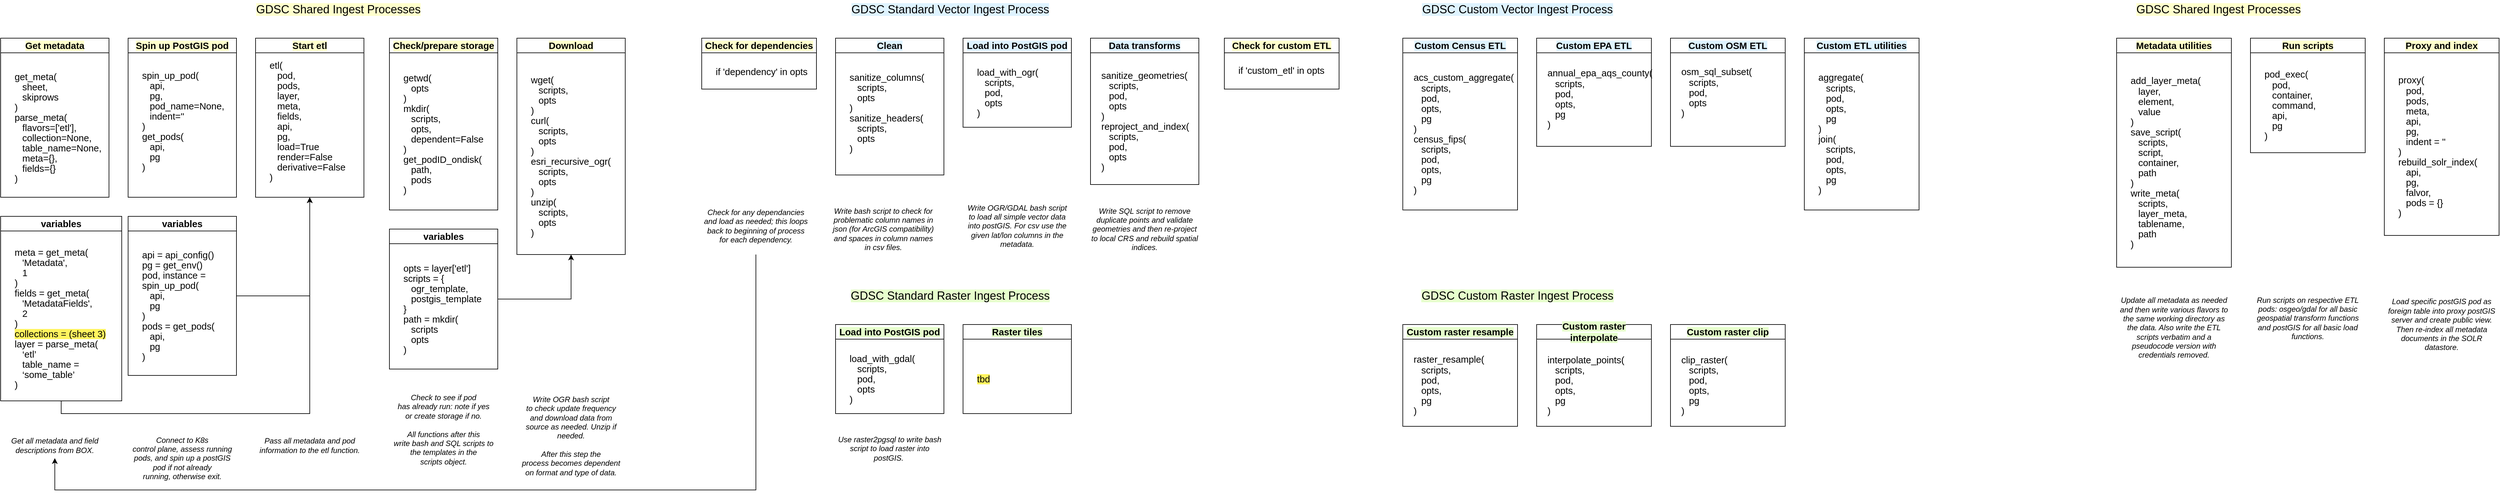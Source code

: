<mxfile version="24.7.17">
  <diagram id="C5RBs43oDa-KdzZeNtuy" name="Shared Ingest">
    <mxGraphModel dx="1053" dy="667" grid="1" gridSize="10" guides="1" tooltips="1" connect="1" arrows="1" fold="1" page="1" pageScale="1" pageWidth="1100" pageHeight="850" math="0" shadow="0">
      <root>
        <mxCell id="WIyWlLk6GJQsqaUBKTNV-0" />
        <mxCell id="WIyWlLk6GJQsqaUBKTNV-1" parent="WIyWlLk6GJQsqaUBKTNV-0" />
        <mxCell id="TwSKYaZt9HbKBkZTXK4D-0" value="&lt;b style=&quot;border-color: var(--border-color); font-family: Calibri, sans-serif; font-size: 14.667px; text-align: start; background-color: rgb(255, 255, 204);&quot;&gt;Get metadata&lt;/b&gt;" style="swimlane;whiteSpace=wrap;html=1;labelBackgroundColor=default;" parent="WIyWlLk6GJQsqaUBKTNV-1" vertex="1">
          <mxGeometry x="60" y="90" width="170" height="250" as="geometry" />
        </mxCell>
        <mxCell id="TwSKYaZt9HbKBkZTXK4D-1" value="&lt;p style=&quot;margin: 0cm; line-height: normal; font-size: 11pt; font-family: Calibri, sans-serif;&quot; class=&quot;MsoNormal&quot;&gt;get_meta(&lt;/p&gt;&lt;p style=&quot;margin: 0cm 0cm 0cm 9pt; line-height: normal; font-size: 11pt; font-family: Calibri, sans-serif;&quot; class=&quot;MsoNormal&quot;&gt;&lt;span lang=&quot;EN-US&quot;&gt;sheet,&lt;/span&gt;&lt;/p&gt;&lt;p style=&quot;margin: 0cm 0cm 0cm 9pt; line-height: normal; font-size: 11pt; font-family: Calibri, sans-serif;&quot; class=&quot;MsoNormal&quot;&gt;&lt;span lang=&quot;EN-US&quot;&gt;skiprows&lt;/span&gt;&lt;/p&gt;&lt;p style=&quot;margin: 0cm; line-height: normal; font-size: 11pt; font-family: Calibri, sans-serif;&quot; class=&quot;MsoNormal&quot;&gt;&lt;span lang=&quot;EN-US&quot;&gt;)&lt;/span&gt;&lt;/p&gt;&lt;p style=&quot;margin: 0cm; line-height: normal; font-size: 11pt; font-family: Calibri, sans-serif;&quot; class=&quot;MsoNormal&quot;&gt;&lt;span lang=&quot;EN-US&quot;&gt;parse_meta(&lt;/span&gt;&lt;/p&gt;&lt;p style=&quot;margin: 0cm 0cm 0cm 9pt; line-height: normal; font-size: 11pt; font-family: Calibri, sans-serif;&quot; class=&quot;MsoNormal&quot;&gt;&lt;span lang=&quot;EN-US&quot;&gt;flavors=[&#39;etl&#39;],&lt;/span&gt;&lt;/p&gt;&lt;p style=&quot;margin: 0cm 0cm 0cm 9pt; line-height: normal; font-size: 11pt; font-family: Calibri, sans-serif;&quot; class=&quot;MsoNormal&quot;&gt;&lt;span lang=&quot;EN-US&quot;&gt;collection=None,&lt;/span&gt;&lt;/p&gt;&lt;p style=&quot;margin: 0cm 0cm 0cm 9pt; line-height: normal; font-size: 11pt; font-family: Calibri, sans-serif;&quot; class=&quot;MsoNormal&quot;&gt;&lt;span lang=&quot;EN-US&quot;&gt;table_name=None,&lt;/span&gt;&lt;/p&gt;&lt;p style=&quot;margin: 0cm 0cm 0cm 9pt; line-height: normal; font-size: 11pt; font-family: Calibri, sans-serif;&quot; class=&quot;MsoNormal&quot;&gt;&lt;span lang=&quot;EN-US&quot;&gt;meta={},&lt;/span&gt;&lt;/p&gt;&lt;p style=&quot;margin: 0cm 0cm 0cm 9pt; line-height: normal; font-size: 11pt; font-family: Calibri, sans-serif;&quot; class=&quot;MsoNormal&quot;&gt;&lt;span lang=&quot;EN-US&quot;&gt;fields={}&lt;/span&gt;&lt;/p&gt;&lt;p style=&quot;margin: 0cm; line-height: normal; font-size: 11pt; font-family: Calibri, sans-serif;&quot; class=&quot;MsoNormal&quot;&gt;&lt;span lang=&quot;EN-US&quot;&gt;)&lt;/span&gt;&lt;/p&gt;" style="text;html=1;align=left;verticalAlign=middle;resizable=0;points=[];autosize=1;strokeColor=none;fillColor=none;horizontal=1;labelPosition=center;verticalLabelPosition=middle;" parent="TwSKYaZt9HbKBkZTXK4D-0" vertex="1">
          <mxGeometry x="20" y="35" width="150" height="210" as="geometry" />
        </mxCell>
        <mxCell id="TwSKYaZt9HbKBkZTXK4D-30" style="edgeStyle=orthogonalEdgeStyle;rounded=0;orthogonalLoop=1;jettySize=auto;html=1;exitX=0.5;exitY=1;exitDx=0;exitDy=0;entryX=0.5;entryY=1;entryDx=0;entryDy=0;" parent="WIyWlLk6GJQsqaUBKTNV-1" source="TwSKYaZt9HbKBkZTXK4D-3" target="TwSKYaZt9HbKBkZTXK4D-11" edge="1">
          <mxGeometry relative="1" as="geometry" />
        </mxCell>
        <mxCell id="TwSKYaZt9HbKBkZTXK4D-3" value="&lt;b style=&quot;border-color: var(--border-color); font-family: Calibri, sans-serif; font-size: 14.667px; text-align: start;&quot;&gt;variables&lt;/b&gt;" style="swimlane;whiteSpace=wrap;html=1;" parent="WIyWlLk6GJQsqaUBKTNV-1" vertex="1">
          <mxGeometry x="60" y="370" width="190" height="290" as="geometry" />
        </mxCell>
        <mxCell id="TwSKYaZt9HbKBkZTXK4D-4" value="&lt;p style=&quot;margin: 0cm; line-height: normal; font-size: 11pt; font-family: Calibri, sans-serif;&quot; class=&quot;MsoNormal&quot;&gt;meta = get_meta(&lt;/p&gt;&lt;p style=&quot;margin: 0cm 0cm 0cm 9pt; line-height: normal; font-size: 11pt; font-family: Calibri, sans-serif;&quot; class=&quot;MsoNormal&quot;&gt;&lt;span lang=&quot;EN-US&quot;&gt;&#39;Metadata&#39;,&lt;/span&gt;&lt;/p&gt;&lt;p style=&quot;margin: 0cm 0cm 0cm 9pt; line-height: normal; font-size: 11pt; font-family: Calibri, sans-serif;&quot; class=&quot;MsoNormal&quot;&gt;&lt;span lang=&quot;EN-US&quot;&gt;1&lt;/span&gt;&lt;/p&gt;&lt;p style=&quot;margin: 0cm; line-height: normal; font-size: 11pt; font-family: Calibri, sans-serif;&quot; class=&quot;MsoNormal&quot;&gt;&lt;span lang=&quot;EN-US&quot;&gt;)&lt;/span&gt;&lt;/p&gt;&lt;p style=&quot;margin: 0cm; line-height: normal; font-size: 11pt; font-family: Calibri, sans-serif;&quot; class=&quot;MsoNormal&quot;&gt;&lt;span lang=&quot;EN-US&quot;&gt;fields = get_meta(&lt;/span&gt;&lt;/p&gt;&lt;p style=&quot;margin: 0cm 0cm 0cm 9pt; line-height: normal; font-size: 11pt; font-family: Calibri, sans-serif;&quot; class=&quot;MsoNormal&quot;&gt;&lt;span lang=&quot;EN-US&quot;&gt;&#39;MetadataFields&#39;,&lt;/span&gt;&lt;/p&gt;&lt;p style=&quot;margin: 0cm 0cm 0cm 9pt; line-height: normal; font-size: 11pt; font-family: Calibri, sans-serif;&quot; class=&quot;MsoNormal&quot;&gt;&lt;span lang=&quot;EN-US&quot;&gt;2&lt;/span&gt;&lt;/p&gt;&lt;p style=&quot;margin: 0cm; line-height: normal; font-size: 11pt; font-family: Calibri, sans-serif;&quot; class=&quot;MsoNormal&quot;&gt;&lt;span lang=&quot;EN-US&quot;&gt;)&lt;/span&gt;&lt;/p&gt;&lt;p style=&quot;margin: 0cm; line-height: normal; font-size: 11pt; font-family: Calibri, sans-serif;&quot; class=&quot;MsoNormal&quot;&gt;&lt;span style=&quot;background-color: rgb(255, 244, 94);&quot; lang=&quot;EN-US&quot;&gt;collections = (sheet 3)&lt;/span&gt;&lt;/p&gt;&lt;p style=&quot;margin: 0cm; line-height: normal; font-size: 11pt; font-family: Calibri, sans-serif;&quot; class=&quot;MsoNormal&quot;&gt;&lt;span lang=&quot;EN-US&quot;&gt;layer = parse_meta(&lt;/span&gt;&lt;/p&gt;&lt;p style=&quot;margin: 0cm 0cm 0cm 9pt; line-height: normal; font-size: 11pt; font-family: Calibri, sans-serif;&quot; class=&quot;MsoNormal&quot;&gt;&lt;span lang=&quot;EN-US&quot;&gt;‘etl’&lt;/span&gt;&lt;/p&gt;&lt;p style=&quot;margin: 0cm 0cm 0cm 9pt; line-height: normal; font-size: 11pt; font-family: Calibri, sans-serif;&quot; class=&quot;MsoNormal&quot;&gt;&lt;span lang=&quot;EN-US&quot;&gt;table_name =&amp;nbsp;&lt;/span&gt;&lt;/p&gt;&lt;p style=&quot;margin: 0cm 0cm 0cm 9pt; line-height: normal; font-size: 11pt; font-family: Calibri, sans-serif;&quot; class=&quot;MsoNormal&quot;&gt;&lt;span lang=&quot;EN-US&quot;&gt;‘some_table’&lt;/span&gt;&lt;/p&gt;&lt;p style=&quot;margin: 0cm; line-height: normal; font-size: 11pt; font-family: Calibri, sans-serif;&quot; class=&quot;MsoNormal&quot;&gt;&lt;span lang=&quot;EN-US&quot;&gt;)&lt;/span&gt;&lt;/p&gt;" style="text;html=1;align=left;verticalAlign=middle;resizable=0;points=[];autosize=1;strokeColor=none;fillColor=none;" parent="TwSKYaZt9HbKBkZTXK4D-3" vertex="1">
          <mxGeometry x="20" y="40" width="170" height="240" as="geometry" />
        </mxCell>
        <mxCell id="TwSKYaZt9HbKBkZTXK4D-6" value="&lt;b style=&quot;border-color: var(--border-color); font-family: Calibri, sans-serif; font-size: 14.667px; text-align: start; background-color: rgb(255, 255, 204);&quot;&gt;Spin up PostGIS pod&lt;/b&gt;" style="swimlane;whiteSpace=wrap;html=1;" parent="WIyWlLk6GJQsqaUBKTNV-1" vertex="1">
          <mxGeometry x="260" y="90" width="170" height="250" as="geometry" />
        </mxCell>
        <mxCell id="TwSKYaZt9HbKBkZTXK4D-7" value="&lt;p style=&quot;margin: 0cm; line-height: normal; font-size: 11pt; font-family: Calibri, sans-serif;&quot; class=&quot;MsoNormal&quot;&gt;spin_up_pod(&lt;/p&gt;&lt;p style=&quot;margin: 0cm 0cm 0cm 9pt; line-height: normal; font-size: 11pt; font-family: Calibri, sans-serif;&quot; class=&quot;MsoNormal&quot;&gt;&lt;span lang=&quot;EN-US&quot;&gt;api,&lt;/span&gt;&lt;/p&gt;&lt;p style=&quot;margin: 0cm 0cm 0cm 9pt; line-height: normal; font-size: 11pt; font-family: Calibri, sans-serif;&quot; class=&quot;MsoNormal&quot;&gt;&lt;span lang=&quot;EN-US&quot;&gt;pg,&lt;/span&gt;&lt;/p&gt;&lt;p style=&quot;margin: 0cm 0cm 0cm 9pt; line-height: normal; font-size: 11pt; font-family: Calibri, sans-serif;&quot; class=&quot;MsoNormal&quot;&gt;&lt;span lang=&quot;EN-US&quot;&gt;pod_name=None,&lt;/span&gt;&lt;/p&gt;&lt;p style=&quot;margin: 0cm 0cm 0cm 9pt; line-height: normal; font-size: 11pt; font-family: Calibri, sans-serif;&quot; class=&quot;MsoNormal&quot;&gt;&lt;span lang=&quot;EN-US&quot;&gt;indent=&#39;&#39;&lt;/span&gt;&lt;/p&gt;&lt;p style=&quot;margin: 0cm; line-height: normal; font-size: 11pt; font-family: Calibri, sans-serif;&quot; class=&quot;MsoNormal&quot;&gt;&lt;span lang=&quot;EN-US&quot;&gt;)&lt;/span&gt;&lt;/p&gt;&lt;p style=&quot;margin: 0cm; line-height: normal; font-size: 11pt; font-family: Calibri, sans-serif;&quot; class=&quot;MsoNormal&quot;&gt;&lt;span lang=&quot;EN-US&quot;&gt;get_pods(&lt;/span&gt;&lt;/p&gt;&lt;p style=&quot;margin: 0cm 0cm 0cm 9pt; line-height: normal; font-size: 11pt; font-family: Calibri, sans-serif;&quot; class=&quot;MsoNormal&quot;&gt;&lt;span lang=&quot;EN-US&quot;&gt;api,&lt;/span&gt;&lt;/p&gt;&lt;p style=&quot;margin: 0cm 0cm 0cm 9pt; line-height: normal; font-size: 11pt; font-family: Calibri, sans-serif;&quot; class=&quot;MsoNormal&quot;&gt;&lt;span lang=&quot;EN-US&quot;&gt;pg&lt;/span&gt;&lt;/p&gt;&lt;p style=&quot;margin: 0cm; line-height: normal; font-size: 11pt; font-family: Calibri, sans-serif;&quot; class=&quot;MsoNormal&quot;&gt;&lt;span lang=&quot;EN-US&quot;&gt;)&lt;/span&gt;&lt;/p&gt;" style="text;html=1;align=left;verticalAlign=middle;resizable=0;points=[];autosize=1;strokeColor=none;fillColor=none;" parent="TwSKYaZt9HbKBkZTXK4D-6" vertex="1">
          <mxGeometry x="20" y="35" width="140" height="190" as="geometry" />
        </mxCell>
        <mxCell id="TwSKYaZt9HbKBkZTXK4D-31" style="edgeStyle=orthogonalEdgeStyle;rounded=0;orthogonalLoop=1;jettySize=auto;html=1;exitX=1;exitY=0.5;exitDx=0;exitDy=0;entryX=0.5;entryY=1;entryDx=0;entryDy=0;" parent="WIyWlLk6GJQsqaUBKTNV-1" source="TwSKYaZt9HbKBkZTXK4D-8" target="TwSKYaZt9HbKBkZTXK4D-11" edge="1">
          <mxGeometry relative="1" as="geometry">
            <mxPoint x="550" y="340" as="targetPoint" />
          </mxGeometry>
        </mxCell>
        <mxCell id="TwSKYaZt9HbKBkZTXK4D-8" value="&lt;b style=&quot;border-color: var(--border-color); font-family: Calibri, sans-serif; font-size: 14.667px; text-align: start;&quot;&gt;variables&lt;/b&gt;" style="swimlane;whiteSpace=wrap;html=1;" parent="WIyWlLk6GJQsqaUBKTNV-1" vertex="1">
          <mxGeometry x="260" y="370" width="170" height="250" as="geometry" />
        </mxCell>
        <mxCell id="TwSKYaZt9HbKBkZTXK4D-9" value="&lt;p style=&quot;margin: 0cm; line-height: normal; font-size: 11pt; font-family: Calibri, sans-serif;&quot; class=&quot;MsoNormal&quot;&gt;api = api_config()&lt;/p&gt;&lt;p style=&quot;margin: 0cm; line-height: normal; font-size: 11pt; font-family: Calibri, sans-serif;&quot; class=&quot;MsoNormal&quot;&gt;&lt;span lang=&quot;EN-US&quot;&gt;pg = get_env()&lt;/span&gt;&lt;/p&gt;&lt;p style=&quot;margin: 0cm; line-height: normal; font-size: 11pt; font-family: Calibri, sans-serif;&quot; class=&quot;MsoNormal&quot;&gt;&lt;span lang=&quot;EN-US&quot;&gt;pod, instance =&amp;nbsp;&lt;/span&gt;&lt;/p&gt;&lt;p style=&quot;margin: 0cm; line-height: normal; font-size: 11pt; font-family: Calibri, sans-serif;&quot; class=&quot;MsoNormal&quot;&gt;&lt;span lang=&quot;EN-US&quot;&gt;spin_up_pod(&lt;/span&gt;&lt;/p&gt;&lt;p style=&quot;margin: 0cm 0cm 0cm 9pt; line-height: normal; font-size: 11pt; font-family: Calibri, sans-serif;&quot; class=&quot;MsoNormal&quot;&gt;&lt;span lang=&quot;EN-US&quot;&gt;api,&lt;/span&gt;&lt;/p&gt;&lt;p style=&quot;margin: 0cm 0cm 0cm 9pt; line-height: normal; font-size: 11pt; font-family: Calibri, sans-serif;&quot; class=&quot;MsoNormal&quot;&gt;&lt;span lang=&quot;EN-US&quot;&gt;pg&lt;/span&gt;&lt;/p&gt;&lt;p style=&quot;margin: 0cm; line-height: normal; font-size: 11pt; font-family: Calibri, sans-serif;&quot; class=&quot;MsoNormal&quot;&gt;&lt;span lang=&quot;EN-US&quot;&gt;)&lt;/span&gt;&lt;/p&gt;&lt;p style=&quot;margin: 0cm; line-height: normal; font-size: 11pt; font-family: Calibri, sans-serif;&quot; class=&quot;MsoNormal&quot;&gt;&lt;span lang=&quot;EN-US&quot;&gt;pods = get_pods(&lt;/span&gt;&lt;/p&gt;&lt;p style=&quot;margin: 0cm 0cm 0cm 9pt; line-height: normal; font-size: 11pt; font-family: Calibri, sans-serif;&quot; class=&quot;MsoNormal&quot;&gt;&lt;span lang=&quot;EN-US&quot;&gt;api,&lt;/span&gt;&lt;/p&gt;&lt;p style=&quot;margin: 0cm 0cm 0cm 9pt; line-height: normal; font-size: 11pt; font-family: Calibri, sans-serif;&quot; class=&quot;MsoNormal&quot;&gt;&lt;span lang=&quot;EN-US&quot;&gt;pg&lt;/span&gt;&lt;/p&gt;&lt;p style=&quot;margin: 0cm; line-height: normal; font-size: 11pt; font-family: Calibri, sans-serif;&quot; class=&quot;MsoNormal&quot;&gt;&lt;span lang=&quot;EN-US&quot;&gt;)&lt;/span&gt;&lt;/p&gt;" style="text;html=1;align=left;verticalAlign=middle;resizable=0;points=[];autosize=1;strokeColor=none;fillColor=none;" parent="TwSKYaZt9HbKBkZTXK4D-8" vertex="1">
          <mxGeometry x="20" y="35" width="130" height="210" as="geometry" />
        </mxCell>
        <mxCell id="TwSKYaZt9HbKBkZTXK4D-11" value="&lt;b style=&quot;border-color: var(--border-color); font-family: Calibri, sans-serif; font-size: 14.667px; text-align: start;&quot;&gt;&lt;span style=&quot;background-color: rgb(255, 255, 204);&quot;&gt;Start etl&lt;/span&gt;&lt;br&gt;&lt;/b&gt;" style="swimlane;whiteSpace=wrap;html=1;" parent="WIyWlLk6GJQsqaUBKTNV-1" vertex="1">
          <mxGeometry x="460" y="90" width="170" height="250" as="geometry" />
        </mxCell>
        <mxCell id="TwSKYaZt9HbKBkZTXK4D-12" value="&lt;p style=&quot;margin: 0cm; line-height: normal; font-size: 11pt; font-family: Calibri, sans-serif;&quot; class=&quot;MsoNormal&quot;&gt;etl(&lt;/p&gt;&lt;p style=&quot;margin: 0cm 0cm 0cm 9pt; line-height: normal; font-size: 11pt; font-family: Calibri, sans-serif;&quot; class=&quot;MsoNormal&quot;&gt;&lt;span lang=&quot;EN-US&quot;&gt;pod,&lt;/span&gt;&lt;/p&gt;&lt;p style=&quot;margin: 0cm 0cm 0cm 9pt; line-height: normal; font-size: 11pt; font-family: Calibri, sans-serif;&quot; class=&quot;MsoNormal&quot;&gt;&lt;span lang=&quot;EN-US&quot;&gt;pods,&lt;/span&gt;&lt;/p&gt;&lt;p style=&quot;margin: 0cm 0cm 0cm 9pt; line-height: normal; font-size: 11pt; font-family: Calibri, sans-serif;&quot; class=&quot;MsoNormal&quot;&gt;&lt;span lang=&quot;EN-US&quot;&gt;layer,&lt;/span&gt;&lt;/p&gt;&lt;p style=&quot;margin: 0cm 0cm 0cm 9pt; line-height: normal; font-size: 11pt; font-family: Calibri, sans-serif;&quot; class=&quot;MsoNormal&quot;&gt;&lt;span lang=&quot;EN-US&quot;&gt;meta,&lt;/span&gt;&lt;/p&gt;&lt;p style=&quot;margin: 0cm 0cm 0cm 9pt; line-height: normal; font-size: 11pt; font-family: Calibri, sans-serif;&quot; class=&quot;MsoNormal&quot;&gt;&lt;span lang=&quot;EN-US&quot;&gt;fields,&lt;/span&gt;&lt;/p&gt;&lt;p style=&quot;margin: 0cm 0cm 0cm 9pt; line-height: normal; font-size: 11pt; font-family: Calibri, sans-serif;&quot; class=&quot;MsoNormal&quot;&gt;&lt;span lang=&quot;EN-US&quot;&gt;api,&lt;/span&gt;&lt;/p&gt;&lt;p style=&quot;margin: 0cm 0cm 0cm 9pt; line-height: normal; font-size: 11pt; font-family: Calibri, sans-serif;&quot; class=&quot;MsoNormal&quot;&gt;&lt;span lang=&quot;EN-US&quot;&gt;pg,&lt;/span&gt;&lt;/p&gt;&lt;p style=&quot;margin: 0cm 0cm 0cm 9pt; line-height: normal; font-size: 11pt; font-family: Calibri, sans-serif;&quot; class=&quot;MsoNormal&quot;&gt;&lt;span lang=&quot;EN-US&quot;&gt;load=True&lt;/span&gt;&lt;/p&gt;&lt;p style=&quot;margin: 0cm 0cm 0cm 9pt; line-height: normal; font-size: 11pt; font-family: Calibri, sans-serif;&quot; class=&quot;MsoNormal&quot;&gt;&lt;span lang=&quot;EN-US&quot;&gt;render=False&lt;/span&gt;&lt;/p&gt;&lt;p style=&quot;margin: 0cm 0cm 0cm 9pt; line-height: normal; font-size: 11pt; font-family: Calibri, sans-serif;&quot; class=&quot;MsoNormal&quot;&gt;&lt;span lang=&quot;EN-US&quot;&gt;derivative=False&lt;/span&gt;&lt;/p&gt;&lt;p style=&quot;margin: 0cm; line-height: normal; font-size: 11pt; font-family: Calibri, sans-serif;&quot; class=&quot;MsoNormal&quot;&gt;&lt;span lang=&quot;EN-US&quot;&gt;)&lt;/span&gt;&lt;/p&gt;" style="text;html=1;align=left;verticalAlign=middle;resizable=0;points=[];autosize=1;strokeColor=none;fillColor=none;" parent="TwSKYaZt9HbKBkZTXK4D-11" vertex="1">
          <mxGeometry x="20" y="25" width="140" height="210" as="geometry" />
        </mxCell>
        <mxCell id="TwSKYaZt9HbKBkZTXK4D-15" value="&lt;b style=&quot;border-color: var(--border-color); font-family: Calibri, sans-serif; font-size: 14.667px; text-align: start;&quot;&gt;&lt;span style=&quot;&quot;&gt;Check/prepare storage&lt;/span&gt;&lt;br&gt;&lt;/b&gt;" style="swimlane;whiteSpace=wrap;html=1;labelBackgroundColor=#ffffcc;" parent="WIyWlLk6GJQsqaUBKTNV-1" vertex="1">
          <mxGeometry x="670" y="90" width="170" height="270" as="geometry">
            <mxRectangle x="670" y="90" width="180" height="30" as="alternateBounds" />
          </mxGeometry>
        </mxCell>
        <mxCell id="TwSKYaZt9HbKBkZTXK4D-16" value="&lt;p style=&quot;margin: 0cm; line-height: normal; font-size: 11pt; font-family: Calibri, sans-serif;&quot; class=&quot;MsoNormal&quot;&gt;&lt;span style=&quot;font-size: 11pt;&quot;&gt;getwd(&lt;/span&gt;&lt;br&gt;&lt;/p&gt;&lt;p style=&quot;margin: 0cm 0cm 0cm 9pt; line-height: normal; font-size: 11pt; font-family: Calibri, sans-serif;&quot; class=&quot;MsoNormal&quot;&gt;&lt;span lang=&quot;EN-US&quot;&gt;opts&lt;/span&gt;&lt;/p&gt;&lt;p style=&quot;margin: 0cm; line-height: normal; font-size: 11pt; font-family: Calibri, sans-serif;&quot; class=&quot;MsoNormal&quot;&gt;&lt;span lang=&quot;EN-US&quot;&gt;)&lt;/span&gt;&lt;/p&gt;&lt;p style=&quot;border-color: var(--border-color); margin: 0cm; line-height: normal; font-size: 11pt; font-family: Calibri, sans-serif;&quot; class=&quot;MsoNormal&quot;&gt;mkdir(&lt;/p&gt;&lt;p style=&quot;border-color: var(--border-color); margin: 0cm 0cm 0cm 9pt; line-height: normal; font-size: 11pt; font-family: Calibri, sans-serif;&quot; class=&quot;MsoNormal&quot;&gt;scripts,&lt;/p&gt;&lt;p style=&quot;border-color: var(--border-color); margin: 0cm 0cm 0cm 9pt; line-height: normal; font-size: 11pt; font-family: Calibri, sans-serif;&quot; class=&quot;MsoNormal&quot;&gt;&lt;span style=&quot;border-color: var(--border-color);&quot; lang=&quot;EN-US&quot;&gt;opts,&lt;/span&gt;&lt;/p&gt;&lt;p style=&quot;border-color: var(--border-color); margin: 0cm 0cm 0cm 9pt; line-height: normal; font-size: 11pt; font-family: Calibri, sans-serif;&quot; class=&quot;MsoNormal&quot;&gt;&lt;span style=&quot;border-color: var(--border-color);&quot; lang=&quot;EN-US&quot;&gt;dependent=False&lt;/span&gt;&lt;/p&gt;&lt;p style=&quot;margin: 0cm; line-height: normal; font-size: 11pt; font-family: Calibri, sans-serif;&quot; class=&quot;MsoNormal&quot;&gt;&lt;span lang=&quot;EN-US&quot;&gt;&lt;/span&gt;&lt;/p&gt;&lt;p style=&quot;border-color: var(--border-color); margin: 0cm; line-height: normal; font-size: 11pt; font-family: Calibri, sans-serif;&quot; class=&quot;MsoNormal&quot;&gt;&lt;span style=&quot;border-color: var(--border-color);&quot; lang=&quot;EN-US&quot;&gt;)&lt;/span&gt;&lt;/p&gt;&lt;p style=&quot;border-color: var(--border-color); margin: 0cm; line-height: normal; font-size: 11pt; font-family: Calibri, sans-serif;&quot; class=&quot;MsoNormal&quot;&gt;get_podID_ondisk(&lt;/p&gt;&lt;p style=&quot;border-color: var(--border-color); margin: 0cm 0cm 0cm 9pt; line-height: normal; font-size: 11pt; font-family: Calibri, sans-serif;&quot; class=&quot;MsoNormal&quot;&gt;&lt;span style=&quot;border-color: var(--border-color);&quot; lang=&quot;EN-US&quot;&gt;path,&lt;/span&gt;&lt;/p&gt;&lt;p style=&quot;border-color: var(--border-color); margin: 0cm 0cm 0cm 9pt; line-height: normal; font-size: 11pt; font-family: Calibri, sans-serif;&quot; class=&quot;MsoNormal&quot;&gt;&lt;span style=&quot;border-color: var(--border-color);&quot; lang=&quot;EN-US&quot;&gt;pods&lt;/span&gt;&lt;/p&gt;&lt;p style=&quot;border-color: var(--border-color); margin: 0cm; line-height: normal; font-size: 11pt; font-family: Calibri, sans-serif;&quot; class=&quot;MsoNormal&quot;&gt;&lt;span style=&quot;border-color: var(--border-color);&quot; lang=&quot;EN-US&quot;&gt;&lt;/span&gt;&lt;/p&gt;&lt;p style=&quot;border-color: var(--border-color); margin: 0cm; line-height: normal; font-size: 11pt; font-family: Calibri, sans-serif;&quot; class=&quot;MsoNormal&quot;&gt;&lt;span style=&quot;border-color: var(--border-color);&quot; lang=&quot;EN-US&quot;&gt;)&lt;/span&gt;&lt;/p&gt;" style="text;html=1;align=left;verticalAlign=middle;resizable=0;points=[];autosize=1;strokeColor=none;fillColor=none;labelBackgroundColor=default;" parent="TwSKYaZt9HbKBkZTXK4D-15" vertex="1">
          <mxGeometry x="20" y="35" width="140" height="230" as="geometry" />
        </mxCell>
        <mxCell id="TwSKYaZt9HbKBkZTXK4D-29" style="edgeStyle=orthogonalEdgeStyle;rounded=0;orthogonalLoop=1;jettySize=auto;html=1;exitX=1;exitY=0.5;exitDx=0;exitDy=0;entryX=0.5;entryY=1;entryDx=0;entryDy=0;" parent="WIyWlLk6GJQsqaUBKTNV-1" source="TwSKYaZt9HbKBkZTXK4D-18" target="TwSKYaZt9HbKBkZTXK4D-20" edge="1">
          <mxGeometry relative="1" as="geometry" />
        </mxCell>
        <mxCell id="TwSKYaZt9HbKBkZTXK4D-18" value="&lt;b style=&quot;border-color: var(--border-color); font-family: Calibri, sans-serif; font-size: 14.667px; text-align: start;&quot;&gt;variables&lt;/b&gt;" style="swimlane;whiteSpace=wrap;html=1;" parent="WIyWlLk6GJQsqaUBKTNV-1" vertex="1">
          <mxGeometry x="670" y="390" width="170" height="220" as="geometry" />
        </mxCell>
        <mxCell id="TwSKYaZt9HbKBkZTXK4D-19" value="&lt;p style=&quot;margin: 0cm; line-height: normal; font-size: 11pt; font-family: Calibri, sans-serif;&quot; class=&quot;MsoNormal&quot;&gt;opts = layer[&#39;etl&#39;]&lt;/p&gt;&lt;p style=&quot;margin: 0cm; line-height: normal; font-size: 11pt; font-family: Calibri, sans-serif;&quot; class=&quot;MsoNormal&quot;&gt;&lt;span lang=&quot;EN-US&quot;&gt;scripts = {&lt;/span&gt;&lt;/p&gt;&lt;p style=&quot;margin: 0cm 0cm 0cm 9pt; line-height: normal; font-size: 11pt; font-family: Calibri, sans-serif;&quot; class=&quot;MsoNormal&quot;&gt;&lt;span lang=&quot;EN-US&quot;&gt;ogr_template,&lt;/span&gt;&lt;/p&gt;&lt;p style=&quot;margin: 0cm 0cm 0cm 9pt; line-height: normal; font-size: 11pt; font-family: Calibri, sans-serif;&quot; class=&quot;MsoNormal&quot;&gt;&lt;span lang=&quot;EN-US&quot;&gt;postgis_template&lt;/span&gt;&lt;/p&gt;&lt;p style=&quot;margin: 0cm; line-height: normal; font-size: 11pt; font-family: Calibri, sans-serif;&quot; class=&quot;MsoNormal&quot;&gt;&lt;span lang=&quot;EN-US&quot;&gt;}&lt;/span&gt;&lt;/p&gt;&lt;p style=&quot;margin: 0cm; line-height: normal; font-size: 11pt; font-family: Calibri, sans-serif;&quot; class=&quot;MsoNormal&quot;&gt;&lt;span lang=&quot;EN-US&quot;&gt;path = mkdir(&lt;/span&gt;&lt;/p&gt;&lt;p style=&quot;margin: 0cm 0cm 0cm 9pt; line-height: normal; font-size: 11pt; font-family: Calibri, sans-serif;&quot; class=&quot;MsoNormal&quot;&gt;&lt;span lang=&quot;EN-US&quot;&gt;scripts&lt;/span&gt;&lt;/p&gt;&lt;p style=&quot;margin: 0cm 0cm 0cm 9pt; line-height: normal; font-size: 11pt; font-family: Calibri, sans-serif;&quot; class=&quot;MsoNormal&quot;&gt;&lt;span lang=&quot;EN-US&quot;&gt;opts&lt;/span&gt;&lt;/p&gt;&lt;p style=&quot;margin: 0cm; line-height: normal; font-size: 11pt; font-family: Calibri, sans-serif;&quot; class=&quot;MsoNormal&quot;&gt;&lt;span lang=&quot;EN-US&quot;&gt;)&lt;/span&gt;&lt;/p&gt;" style="text;html=1;align=left;verticalAlign=middle;resizable=0;points=[];autosize=1;strokeColor=none;fillColor=none;" parent="TwSKYaZt9HbKBkZTXK4D-18" vertex="1">
          <mxGeometry x="20" y="35" width="140" height="180" as="geometry" />
        </mxCell>
        <mxCell id="TwSKYaZt9HbKBkZTXK4D-20" value="&lt;b style=&quot;border-color: var(--border-color); font-family: Calibri, sans-serif; font-size: 14.667px; text-align: start;&quot;&gt;&lt;span style=&quot;&quot;&gt;Download&lt;/span&gt;&lt;br&gt;&lt;/b&gt;" style="swimlane;whiteSpace=wrap;html=1;labelBackgroundColor=#FFFFCC;" parent="WIyWlLk6GJQsqaUBKTNV-1" vertex="1">
          <mxGeometry x="870" y="90" width="170" height="340" as="geometry" />
        </mxCell>
        <mxCell id="TwSKYaZt9HbKBkZTXK4D-21" value="&lt;p style=&quot;margin: 0cm; line-height: normal; font-size: 11pt; font-family: Calibri, sans-serif;&quot; class=&quot;MsoNormal&quot;&gt;wget(&lt;/p&gt;&lt;p style=&quot;margin: 0cm 0cm 0cm 9pt; line-height: normal; font-size: 11pt; font-family: Calibri, sans-serif;&quot; class=&quot;MsoNormal&quot;&gt;&lt;span lang=&quot;EN-US&quot;&gt;scripts,&lt;/span&gt;&lt;/p&gt;&lt;p style=&quot;margin: 0cm 0cm 0cm 9pt; line-height: normal; font-size: 11pt; font-family: Calibri, sans-serif;&quot; class=&quot;MsoNormal&quot;&gt;&lt;span lang=&quot;EN-US&quot;&gt;opts&lt;/span&gt;&lt;/p&gt;&lt;p style=&quot;margin: 0cm; line-height: normal; font-size: 11pt; font-family: Calibri, sans-serif;&quot; class=&quot;MsoNormal&quot;&gt;&lt;span lang=&quot;EN-US&quot;&gt;)&lt;/span&gt;&lt;/p&gt;&lt;p style=&quot;margin: 0cm; line-height: normal; font-size: 11pt; font-family: Calibri, sans-serif;&quot; class=&quot;MsoNormal&quot;&gt;&lt;span lang=&quot;EN-US&quot;&gt;curl(&lt;/span&gt;&lt;/p&gt;&lt;p style=&quot;margin: 0cm 0cm 0cm 9pt; line-height: normal; font-size: 11pt; font-family: Calibri, sans-serif;&quot; class=&quot;MsoNormal&quot;&gt;&lt;span lang=&quot;EN-US&quot;&gt;scripts,&lt;/span&gt;&lt;/p&gt;&lt;p style=&quot;margin: 0cm 0cm 0cm 9pt; line-height: normal; font-size: 11pt; font-family: Calibri, sans-serif;&quot; class=&quot;MsoNormal&quot;&gt;&lt;span lang=&quot;EN-US&quot;&gt;opts&lt;/span&gt;&lt;/p&gt;&lt;p style=&quot;margin: 0cm; line-height: normal; font-size: 11pt; font-family: Calibri, sans-serif;&quot; class=&quot;MsoNormal&quot;&gt;&lt;span lang=&quot;EN-US&quot;&gt;)&lt;/span&gt;&lt;/p&gt;&lt;p style=&quot;margin: 0cm; line-height: normal; font-size: 11pt; font-family: Calibri, sans-serif;&quot; class=&quot;MsoNormal&quot;&gt;&lt;span lang=&quot;EN-US&quot;&gt;esri_recursive_ogr(&lt;/span&gt;&lt;/p&gt;&lt;p style=&quot;margin: 0cm 0cm 0cm 9pt; line-height: normal; font-size: 11pt; font-family: Calibri, sans-serif;&quot; class=&quot;MsoNormal&quot;&gt;&lt;span lang=&quot;EN-US&quot;&gt;scripts,&lt;/span&gt;&lt;/p&gt;&lt;p style=&quot;margin: 0cm 0cm 0cm 9pt; line-height: normal; font-size: 11pt; font-family: Calibri, sans-serif;&quot; class=&quot;MsoNormal&quot;&gt;&lt;span lang=&quot;EN-US&quot;&gt;opts&lt;/span&gt;&lt;/p&gt;&lt;p style=&quot;margin: 0cm; line-height: normal; font-size: 11pt; font-family: Calibri, sans-serif;&quot; class=&quot;MsoNormal&quot;&gt;&lt;span lang=&quot;EN-US&quot;&gt;)&lt;/span&gt;&lt;/p&gt;&lt;p style=&quot;margin: 0cm; line-height: normal; font-size: 11pt; font-family: Calibri, sans-serif;&quot; class=&quot;MsoNormal&quot;&gt;&lt;span lang=&quot;EN-US&quot;&gt;unzip(&lt;/span&gt;&lt;/p&gt;&lt;p style=&quot;border-color: var(--border-color); margin: 0cm 0cm 0cm 9pt; line-height: normal; font-size: 11pt; font-family: Calibri, sans-serif;&quot; class=&quot;MsoNormal&quot;&gt;scripts,&lt;/p&gt;&lt;p style=&quot;border-color: var(--border-color); margin: 0cm 0cm 0cm 9pt; line-height: normal; font-size: 11pt; font-family: Calibri, sans-serif;&quot; class=&quot;MsoNormal&quot;&gt;&lt;span style=&quot;border-color: var(--border-color);&quot; lang=&quot;EN-US&quot;&gt;opts&lt;/span&gt;&lt;/p&gt;&lt;p style=&quot;margin: 0cm; line-height: normal; font-size: 11pt; font-family: Calibri, sans-serif;&quot; class=&quot;MsoNormal&quot;&gt;&lt;span lang=&quot;EN-US&quot;&gt;)&lt;/span&gt;&lt;/p&gt;" style="text;html=1;align=left;verticalAlign=middle;resizable=0;points=[];autosize=1;strokeColor=none;fillColor=none;" parent="TwSKYaZt9HbKBkZTXK4D-20" vertex="1">
          <mxGeometry x="20" y="35" width="140" height="300" as="geometry" />
        </mxCell>
        <mxCell id="TwSKYaZt9HbKBkZTXK4D-25" value="&lt;i&gt;&lt;br&gt;&lt;/i&gt;" style="text;html=1;align=center;verticalAlign=middle;resizable=0;points=[];autosize=1;strokeColor=none;fillColor=none;" parent="WIyWlLk6GJQsqaUBKTNV-1" vertex="1">
          <mxGeometry x="1040" y="525" width="20" height="30" as="geometry" />
        </mxCell>
        <mxCell id="TwSKYaZt9HbKBkZTXK4D-32" value="&lt;span style=&quot;background-color: rgb(255, 255, 204);&quot;&gt;GDSC Shared Ingest Processes&lt;/span&gt;" style="text;strokeColor=none;align=center;fillColor=none;html=1;verticalAlign=middle;whiteSpace=wrap;rounded=0;fontSize=18;" parent="WIyWlLk6GJQsqaUBKTNV-1" vertex="1">
          <mxGeometry x="410" y="30" width="360" height="30" as="geometry" />
        </mxCell>
        <mxCell id="9fGKxZIyTzMAZo619aZq-0" value="&lt;i style=&quot;border-color: var(--border-color);&quot;&gt;Get all metadata and field descriptions from BOX.&lt;/i&gt;" style="text;strokeColor=none;align=center;fillColor=none;html=1;verticalAlign=middle;whiteSpace=wrap;rounded=0;" parent="WIyWlLk6GJQsqaUBKTNV-1" vertex="1">
          <mxGeometry x="60" y="710" width="170" height="40" as="geometry" />
        </mxCell>
        <mxCell id="9fGKxZIyTzMAZo619aZq-1" value="&lt;i&gt;&lt;span style=&quot;border-color: var(--border-color);&quot;&gt;Connect to K8s control&amp;nbsp;&lt;/span&gt;&lt;span style=&quot;border-color: var(--border-color);&quot;&gt;plane,&amp;nbsp;&lt;/span&gt;assess running pods,&amp;nbsp;&lt;span style=&quot;&quot;&gt;and spin up a postGIS pod&amp;nbsp;&lt;/span&gt;&lt;span style=&quot;&quot;&gt;if not already running,&amp;nbsp;&lt;/span&gt;&lt;span style=&quot;&quot;&gt;otherwise exit.&lt;/span&gt;&lt;/i&gt;" style="text;strokeColor=none;align=center;fillColor=none;html=1;verticalAlign=middle;whiteSpace=wrap;rounded=0;" parent="WIyWlLk6GJQsqaUBKTNV-1" vertex="1">
          <mxGeometry x="260" y="710" width="170" height="80" as="geometry" />
        </mxCell>
        <mxCell id="9fGKxZIyTzMAZo619aZq-2" value="&lt;i style=&quot;border-color: var(--border-color);&quot;&gt;Pass all metadata and pod information to the etl function.&lt;/i&gt;" style="text;strokeColor=none;align=center;fillColor=none;html=1;verticalAlign=middle;whiteSpace=wrap;rounded=0;" parent="WIyWlLk6GJQsqaUBKTNV-1" vertex="1">
          <mxGeometry x="460" y="710" width="170" height="40" as="geometry" />
        </mxCell>
        <mxCell id="9fGKxZIyTzMAZo619aZq-3" value="&lt;i style=&quot;border-color: var(--border-color);&quot;&gt;Check to see if pod has&amp;nbsp;already run: note if yes or&amp;nbsp;create storage if no.&lt;br style=&quot;border-color: var(--border-color);&quot;&gt;&lt;br style=&quot;border-color: var(--border-color);&quot;&gt;All functions after this write&amp;nbsp;bash and SQL scripts to the&amp;nbsp;templates in the scripts&amp;nbsp;object.&lt;/i&gt;" style="text;strokeColor=none;align=center;fillColor=none;html=1;verticalAlign=middle;whiteSpace=wrap;rounded=0;" parent="WIyWlLk6GJQsqaUBKTNV-1" vertex="1">
          <mxGeometry x="670" y="640" width="170" height="130" as="geometry" />
        </mxCell>
        <mxCell id="9fGKxZIyTzMAZo619aZq-4" value="&lt;i style=&quot;border-color: var(--border-color);&quot;&gt;Write OGR bash script to&amp;nbsp;check update frequency and&amp;nbsp;download data from source&amp;nbsp;as needed. Unzip if needed.&lt;br style=&quot;border-color: var(--border-color);&quot;&gt;&lt;br style=&quot;border-color: var(--border-color);&quot;&gt;After this step the process&amp;nbsp;becomes dependent on&amp;nbsp;format and type of data.&lt;/i&gt;" style="text;strokeColor=none;align=center;fillColor=none;html=1;verticalAlign=middle;whiteSpace=wrap;rounded=0;" parent="WIyWlLk6GJQsqaUBKTNV-1" vertex="1">
          <mxGeometry x="870" y="640" width="170" height="150" as="geometry" />
        </mxCell>
        <mxCell id="9fGKxZIyTzMAZo619aZq-5" value="&lt;b style=&quot;border-color: var(--border-color); font-family: Calibri, sans-serif; font-size: 14.667px; text-align: start;&quot;&gt;&lt;span style=&quot;background-color: rgb(222, 243, 255);&quot;&gt;Clean&lt;/span&gt;&lt;br&gt;&lt;/b&gt;" style="swimlane;whiteSpace=wrap;html=1;" parent="WIyWlLk6GJQsqaUBKTNV-1" vertex="1">
          <mxGeometry x="1370" y="90" width="170" height="215" as="geometry" />
        </mxCell>
        <mxCell id="9fGKxZIyTzMAZo619aZq-6" value="&lt;p style=&quot;border-color: var(--border-color); margin: 0cm; line-height: normal; font-size: 11pt; font-family: Calibri, sans-serif;&quot; class=&quot;MsoNormal&quot;&gt;sanitize_columns(&lt;/p&gt;&lt;p style=&quot;border-color: var(--border-color); margin: 0cm 0cm 0cm 9pt; line-height: normal; font-size: 11pt; font-family: Calibri, sans-serif;&quot; class=&quot;MsoNormal&quot;&gt;scripts,&lt;/p&gt;&lt;p style=&quot;border-color: var(--border-color); margin: 0cm 0cm 0cm 9pt; line-height: normal; font-size: 11pt; font-family: Calibri, sans-serif;&quot; class=&quot;MsoNormal&quot;&gt;&lt;span style=&quot;border-color: var(--border-color);&quot; lang=&quot;EN-US&quot;&gt;opts&lt;/span&gt;&lt;/p&gt;&lt;p style=&quot;border-color: var(--border-color); margin: 0cm; line-height: normal; font-size: 11pt; font-family: Calibri, sans-serif;&quot; class=&quot;MsoNormal&quot;&gt;&lt;span style=&quot;border-color: var(--border-color);&quot; lang=&quot;EN-US&quot;&gt;)&lt;/span&gt;&lt;/p&gt;&lt;p style=&quot;border-color: var(--border-color); margin: 0cm; line-height: normal; font-size: 11pt; font-family: Calibri, sans-serif;&quot; class=&quot;MsoNormal&quot;&gt;sanitize_headers(&lt;/p&gt;&lt;p style=&quot;border-color: var(--border-color); margin: 0cm 0cm 0cm 9pt; line-height: normal; font-size: 11pt; font-family: Calibri, sans-serif;&quot; class=&quot;MsoNormal&quot;&gt;scripts,&lt;/p&gt;&lt;p style=&quot;border-color: var(--border-color); margin: 0cm 0cm 0cm 9pt; line-height: normal; font-size: 11pt; font-family: Calibri, sans-serif;&quot; class=&quot;MsoNormal&quot;&gt;opts&lt;/p&gt;&lt;p style=&quot;border-color: var(--border-color); margin: 0cm; line-height: normal; font-size: 11pt; font-family: Calibri, sans-serif;&quot; class=&quot;MsoNormal&quot;&gt;&lt;span style=&quot;border-color: var(--border-color);&quot; lang=&quot;EN-US&quot;&gt;&lt;/span&gt;&lt;/p&gt;&lt;p style=&quot;border-color: var(--border-color); margin: 0cm; line-height: normal; font-size: 11pt; font-family: Calibri, sans-serif;&quot; class=&quot;MsoNormal&quot;&gt;&lt;span style=&quot;border-color: var(--border-color);&quot; lang=&quot;EN-US&quot;&gt;)&lt;/span&gt;&lt;/p&gt;&lt;p style=&quot;border-color: var(--border-color); margin: 0cm; line-height: normal; font-size: 11pt; font-family: Calibri, sans-serif;&quot; class=&quot;MsoNormal&quot;&gt;&lt;span style=&quot;border-color: var(--border-color);&quot; lang=&quot;EN-US&quot;&gt;&lt;br&gt;&lt;/span&gt;&lt;/p&gt;" style="text;html=1;align=left;verticalAlign=middle;resizable=0;points=[];autosize=1;strokeColor=none;fillColor=none;" parent="9fGKxZIyTzMAZo619aZq-5" vertex="1">
          <mxGeometry x="20" y="35" width="130" height="180" as="geometry" />
        </mxCell>
        <mxCell id="9fGKxZIyTzMAZo619aZq-7" value="&lt;span style=&quot;background-color: rgb(222, 243, 255);&quot;&gt;GDSC Standard Vector Ingest Process&lt;/span&gt;" style="text;strokeColor=none;align=center;fillColor=none;html=1;verticalAlign=middle;whiteSpace=wrap;rounded=0;fontSize=18;" parent="WIyWlLk6GJQsqaUBKTNV-1" vertex="1">
          <mxGeometry x="1370" y="30" width="360" height="30" as="geometry" />
        </mxCell>
        <mxCell id="9fGKxZIyTzMAZo619aZq-8" value="&lt;i style=&quot;border-color: var(--border-color);&quot;&gt;Write bash script to check for problematic column names in json (for ArcGIS compatibility) and spaces in column names in csv files.&lt;/i&gt;" style="text;strokeColor=none;align=center;fillColor=none;html=1;verticalAlign=middle;whiteSpace=wrap;rounded=0;" parent="WIyWlLk6GJQsqaUBKTNV-1" vertex="1">
          <mxGeometry x="1360" y="350" width="170" height="80" as="geometry" />
        </mxCell>
        <mxCell id="9fGKxZIyTzMAZo619aZq-9" value="&lt;span style=&quot;background-color: rgb(230, 255, 204);&quot;&gt;GDSC Standard Raster Ingest Process&lt;/span&gt;" style="text;strokeColor=none;align=center;fillColor=none;html=1;verticalAlign=middle;whiteSpace=wrap;rounded=0;fontSize=18;" parent="WIyWlLk6GJQsqaUBKTNV-1" vertex="1">
          <mxGeometry x="1370" y="480" width="360" height="30" as="geometry" />
        </mxCell>
        <mxCell id="9fGKxZIyTzMAZo619aZq-10" value="&lt;b style=&quot;border-color: var(--border-color); font-family: Calibri, sans-serif; font-size: 14.667px; text-align: start;&quot;&gt;&lt;span style=&quot;background-color: rgb(222, 243, 255);&quot;&gt;Load into PostGIS pod&lt;/span&gt;&lt;br&gt;&lt;/b&gt;" style="swimlane;whiteSpace=wrap;html=1;" parent="WIyWlLk6GJQsqaUBKTNV-1" vertex="1">
          <mxGeometry x="1570" y="90" width="170" height="140" as="geometry" />
        </mxCell>
        <mxCell id="9fGKxZIyTzMAZo619aZq-11" value="&lt;p style=&quot;margin: 0cm; line-height: normal; font-size: 11pt; font-family: Calibri, sans-serif;&quot; class=&quot;MsoNormal&quot;&gt;load_with_ogr(&lt;/p&gt;&lt;p style=&quot;margin: 0cm 0cm 0cm 9pt; line-height: normal; font-size: 11pt; font-family: Calibri, sans-serif;&quot; class=&quot;MsoNormal&quot;&gt;&lt;span lang=&quot;EN-US&quot;&gt;scripts,&lt;/span&gt;&lt;/p&gt;&lt;p style=&quot;margin: 0cm 0cm 0cm 9pt; line-height: normal; font-size: 11pt; font-family: Calibri, sans-serif;&quot; class=&quot;MsoNormal&quot;&gt;&lt;span lang=&quot;EN-US&quot;&gt;pod,&lt;/span&gt;&lt;/p&gt;&lt;p style=&quot;margin: 0cm 0cm 0cm 9pt; line-height: normal; font-size: 11pt; font-family: Calibri, sans-serif;&quot; class=&quot;MsoNormal&quot;&gt;&lt;span lang=&quot;EN-US&quot;&gt;opts&lt;/span&gt;&lt;/p&gt;&lt;p style=&quot;margin: 0cm; line-height: normal; font-size: 11pt; font-family: Calibri, sans-serif;&quot; class=&quot;MsoNormal&quot;&gt;&lt;span lang=&quot;EN-US&quot;&gt;)&lt;/span&gt;&lt;/p&gt;" style="text;html=1;align=left;verticalAlign=middle;resizable=0;points=[];autosize=1;strokeColor=none;fillColor=none;" parent="9fGKxZIyTzMAZo619aZq-10" vertex="1">
          <mxGeometry x="20" y="35" width="110" height="100" as="geometry" />
        </mxCell>
        <mxCell id="9fGKxZIyTzMAZo619aZq-13" value="&lt;b style=&quot;border-color: var(--border-color); font-family: Calibri, sans-serif; font-size: 14.667px; text-align: start;&quot;&gt;&lt;span style=&quot;background-color: rgb(222, 243, 255);&quot;&gt;Data transforms&lt;/span&gt;&lt;br&gt;&lt;/b&gt;" style="swimlane;whiteSpace=wrap;html=1;" parent="WIyWlLk6GJQsqaUBKTNV-1" vertex="1">
          <mxGeometry x="1770" y="90" width="170" height="230" as="geometry" />
        </mxCell>
        <mxCell id="9fGKxZIyTzMAZo619aZq-14" value="&lt;p style=&quot;margin: 0cm; line-height: normal; font-size: 11pt; font-family: Calibri, sans-serif;&quot; class=&quot;MsoNormal&quot;&gt;&lt;span style=&quot;font-size: 11pt; background-color: initial;&quot;&gt;sanitize_geometries(&lt;/span&gt;&lt;br&gt;&lt;/p&gt;&lt;p style=&quot;border-color: var(--border-color); margin: 0cm 0cm 0cm 9pt; line-height: normal; font-size: 11pt; font-family: Calibri, sans-serif;&quot; class=&quot;MsoNormal&quot;&gt;scripts,&lt;/p&gt;&lt;p style=&quot;border-color: var(--border-color); margin: 0cm 0cm 0cm 9pt; line-height: normal; font-size: 11pt; font-family: Calibri, sans-serif;&quot; class=&quot;MsoNormal&quot;&gt;&lt;span style=&quot;border-color: var(--border-color);&quot; lang=&quot;EN-US&quot;&gt;pod,&lt;/span&gt;&lt;/p&gt;&lt;p style=&quot;border-color: var(--border-color); margin: 0cm 0cm 0cm 9pt; line-height: normal; font-size: 11pt; font-family: Calibri, sans-serif;&quot; class=&quot;MsoNormal&quot;&gt;&lt;span style=&quot;border-color: var(--border-color);&quot; lang=&quot;EN-US&quot;&gt;opts&lt;/span&gt;&lt;/p&gt;&lt;p style=&quot;border-color: var(--border-color); margin: 0cm; line-height: normal; font-size: 11pt; font-family: Calibri, sans-serif;&quot; class=&quot;MsoNormal&quot;&gt;&lt;span style=&quot;border-color: var(--border-color);&quot; lang=&quot;EN-US&quot;&gt;&lt;span style=&quot;font-size: 11pt; background-color: initial;&quot;&gt;)&lt;/span&gt;&lt;/span&gt;&lt;/p&gt;&lt;p style=&quot;border-color: var(--border-color); margin: 0cm; line-height: normal; font-size: 11pt; font-family: Calibri, sans-serif;&quot; class=&quot;MsoNormal&quot;&gt;reproject_and_index(&lt;/p&gt;&lt;p style=&quot;border-color: var(--border-color); margin: 0cm 0cm 0cm 9pt; line-height: normal; font-size: 11pt; font-family: Calibri, sans-serif;&quot; class=&quot;MsoNormal&quot;&gt;scripts,&lt;/p&gt;&lt;p style=&quot;border-color: var(--border-color); margin: 0cm 0cm 0cm 9pt; line-height: normal; font-size: 11pt; font-family: Calibri, sans-serif;&quot; class=&quot;MsoNormal&quot;&gt;pod,&lt;/p&gt;&lt;p style=&quot;border-color: var(--border-color); margin: 0cm 0cm 0cm 9pt; line-height: normal; font-size: 11pt; font-family: Calibri, sans-serif;&quot; class=&quot;MsoNormal&quot;&gt;&lt;span style=&quot;border-color: var(--border-color);&quot; lang=&quot;EN-US&quot;&gt;opts&lt;/span&gt;&lt;/p&gt;&lt;p style=&quot;border-color: var(--border-color); margin: 0cm; line-height: normal; font-size: 11pt; font-family: Calibri, sans-serif;&quot; class=&quot;MsoNormal&quot;&gt;&lt;span style=&quot;border-color: var(--border-color);&quot; lang=&quot;EN-US&quot;&gt;&lt;/span&gt;&lt;/p&gt;&lt;p style=&quot;border-color: var(--border-color); margin: 0cm; line-height: normal; font-size: 11pt; font-family: Calibri, sans-serif;&quot; class=&quot;MsoNormal&quot;&gt;&lt;span style=&quot;border-color: var(--border-color);&quot; lang=&quot;EN-US&quot;&gt;)&lt;/span&gt;&lt;/p&gt;" style="text;html=1;align=left;verticalAlign=middle;resizable=0;points=[];autosize=1;strokeColor=none;fillColor=none;" parent="9fGKxZIyTzMAZo619aZq-13" vertex="1">
          <mxGeometry x="15" y="35" width="150" height="190" as="geometry" />
        </mxCell>
        <mxCell id="9fGKxZIyTzMAZo619aZq-15" value="&lt;i style=&quot;border-color: var(--border-color);&quot;&gt;Write SQL script to remove duplicate points and validate geometries and then re-project to local CRS and rebuild spatial indices.&lt;/i&gt;" style="text;strokeColor=none;align=center;fillColor=none;html=1;verticalAlign=middle;whiteSpace=wrap;rounded=0;" parent="WIyWlLk6GJQsqaUBKTNV-1" vertex="1">
          <mxGeometry x="1770" y="350" width="170" height="80" as="geometry" />
        </mxCell>
        <mxCell id="9fGKxZIyTzMAZo619aZq-16" value="&lt;i style=&quot;border-color: var(--border-color);&quot;&gt;Write OGR/GDAL bash script to load all simple vector data into postGIS. For csv use the given lat/lon columns in the metadata.&lt;/i&gt;" style="text;strokeColor=none;align=center;fillColor=none;html=1;verticalAlign=middle;whiteSpace=wrap;rounded=0;" parent="WIyWlLk6GJQsqaUBKTNV-1" vertex="1">
          <mxGeometry x="1570" y="350" width="170" height="70" as="geometry" />
        </mxCell>
        <mxCell id="9fGKxZIyTzMAZo619aZq-17" value="&lt;b style=&quot;border-color: var(--border-color); font-family: Calibri, sans-serif; font-size: 14.667px; text-align: start;&quot;&gt;&lt;span style=&quot;background-color: rgb(230, 255, 204);&quot;&gt;Load into PostGIS pod&lt;/span&gt;&lt;br&gt;&lt;/b&gt;" style="swimlane;whiteSpace=wrap;html=1;" parent="WIyWlLk6GJQsqaUBKTNV-1" vertex="1">
          <mxGeometry x="1370" y="540" width="170" height="140" as="geometry" />
        </mxCell>
        <mxCell id="9fGKxZIyTzMAZo619aZq-18" value="&lt;p style=&quot;margin: 0cm; line-height: normal; font-size: 11pt; font-family: Calibri, sans-serif;&quot; class=&quot;MsoNormal&quot;&gt;load_with_gdal(&lt;/p&gt;&lt;p style=&quot;margin: 0cm 0cm 0cm 9pt; line-height: normal; font-size: 11pt; font-family: Calibri, sans-serif;&quot; class=&quot;MsoNormal&quot;&gt;&lt;span lang=&quot;EN-US&quot;&gt;scripts,&lt;/span&gt;&lt;/p&gt;&lt;p style=&quot;margin: 0cm 0cm 0cm 9pt; line-height: normal; font-size: 11pt; font-family: Calibri, sans-serif;&quot; class=&quot;MsoNormal&quot;&gt;&lt;span lang=&quot;EN-US&quot;&gt;pod,&lt;/span&gt;&lt;/p&gt;&lt;p style=&quot;margin: 0cm 0cm 0cm 9pt; line-height: normal; font-size: 11pt; font-family: Calibri, sans-serif;&quot; class=&quot;MsoNormal&quot;&gt;&lt;span lang=&quot;EN-US&quot;&gt;opts&lt;/span&gt;&lt;/p&gt;&lt;p style=&quot;margin: 0cm; line-height: normal; font-size: 11pt; font-family: Calibri, sans-serif;&quot; class=&quot;MsoNormal&quot;&gt;&lt;span lang=&quot;EN-US&quot;&gt;)&lt;/span&gt;&lt;/p&gt;" style="text;html=1;align=left;verticalAlign=middle;resizable=0;points=[];autosize=1;strokeColor=none;fillColor=none;" parent="9fGKxZIyTzMAZo619aZq-17" vertex="1">
          <mxGeometry x="20" y="35" width="120" height="100" as="geometry" />
        </mxCell>
        <mxCell id="9fGKxZIyTzMAZo619aZq-19" value="&lt;b style=&quot;border-color: var(--border-color); font-family: Calibri, sans-serif; font-size: 14.667px; text-align: start;&quot;&gt;&lt;span style=&quot;background-color: rgb(255, 255, 204);&quot;&gt;Check for dependencies&lt;/span&gt;&lt;br&gt;&lt;/b&gt;" style="swimlane;whiteSpace=wrap;html=1;" parent="WIyWlLk6GJQsqaUBKTNV-1" vertex="1">
          <mxGeometry x="1160" y="90" width="180" height="80" as="geometry" />
        </mxCell>
        <mxCell id="9fGKxZIyTzMAZo619aZq-20" value="&lt;p style=&quot;border-color: var(--border-color); margin: 0cm; line-height: normal; font-size: 11pt; font-family: Calibri, sans-serif;&quot; class=&quot;MsoNormal&quot;&gt;&lt;font face=&quot;Calibri, sans-serif&quot;&gt;if &#39;dependency&#39; in opts&lt;/font&gt;&lt;br&gt;&lt;/p&gt;&lt;p style=&quot;border-color: var(--border-color); margin: 0cm; line-height: normal; font-size: 11pt; font-family: Calibri, sans-serif;&quot; class=&quot;MsoNormal&quot;&gt;&lt;span style=&quot;border-color: var(--border-color);&quot; lang=&quot;EN-US&quot;&gt;&lt;br&gt;&lt;/span&gt;&lt;/p&gt;" style="text;html=1;align=left;verticalAlign=middle;resizable=0;points=[];autosize=1;strokeColor=none;fillColor=none;" parent="9fGKxZIyTzMAZo619aZq-19" vertex="1">
          <mxGeometry x="20" y="35" width="160" height="50" as="geometry" />
        </mxCell>
        <mxCell id="9fGKxZIyTzMAZo619aZq-21" value="&lt;i style=&quot;border-color: var(--border-color);&quot;&gt;Use raster2pgsql to write bash script to load raster into postGIS.&amp;nbsp;&lt;/i&gt;" style="text;strokeColor=none;align=center;fillColor=none;html=1;verticalAlign=middle;whiteSpace=wrap;rounded=0;" parent="WIyWlLk6GJQsqaUBKTNV-1" vertex="1">
          <mxGeometry x="1370" y="710" width="170" height="50" as="geometry" />
        </mxCell>
        <mxCell id="01RbV2M24BSQ1nTZ_oYk-1" style="edgeStyle=orthogonalEdgeStyle;rounded=0;orthogonalLoop=1;jettySize=auto;html=1;entryX=0.5;entryY=1;entryDx=0;entryDy=0;" parent="WIyWlLk6GJQsqaUBKTNV-1" target="9fGKxZIyTzMAZo619aZq-0" edge="1">
          <mxGeometry relative="1" as="geometry">
            <mxPoint x="1245" y="430" as="sourcePoint" />
            <Array as="points">
              <mxPoint x="1245" y="800" />
              <mxPoint x="145" y="800" />
            </Array>
          </mxGeometry>
        </mxCell>
        <mxCell id="9fGKxZIyTzMAZo619aZq-22" value="&lt;i style=&quot;border-color: var(--border-color);&quot;&gt;Check for any dependancies and load as needed; this loops back to beginning of process for each dependency.&lt;/i&gt;" style="text;strokeColor=none;align=center;fillColor=none;html=1;verticalAlign=middle;whiteSpace=wrap;rounded=0;" parent="WIyWlLk6GJQsqaUBKTNV-1" vertex="1">
          <mxGeometry x="1160" y="350" width="170" height="70" as="geometry" />
        </mxCell>
        <mxCell id="9fGKxZIyTzMAZo619aZq-23" value="&lt;span style=&quot;background-color: rgb(222, 243, 255);&quot;&gt;GDSC Custom Vector Ingest Process&lt;/span&gt;" style="text;strokeColor=none;align=center;fillColor=none;html=1;verticalAlign=middle;whiteSpace=wrap;rounded=0;fontSize=18;" parent="WIyWlLk6GJQsqaUBKTNV-1" vertex="1">
          <mxGeometry x="2260" y="30" width="360" height="30" as="geometry" />
        </mxCell>
        <mxCell id="9fGKxZIyTzMAZo619aZq-24" value="&lt;b style=&quot;border-color: var(--border-color); font-family: Calibri, sans-serif; font-size: 14.667px; text-align: start;&quot;&gt;&lt;span style=&quot;background-color: rgb(255, 255, 204);&quot;&gt;Check for custom ETL&lt;/span&gt;&lt;br&gt;&lt;/b&gt;" style="swimlane;whiteSpace=wrap;html=1;" parent="WIyWlLk6GJQsqaUBKTNV-1" vertex="1">
          <mxGeometry x="1980" y="90" width="180" height="80" as="geometry" />
        </mxCell>
        <mxCell id="9fGKxZIyTzMAZo619aZq-25" value="&lt;p style=&quot;border-color: var(--border-color); margin: 0cm; line-height: normal; font-size: 14.667px;&quot; class=&quot;MsoNormal&quot;&gt;&lt;font face=&quot;Calibri, sans-serif&quot; style=&quot;font-size: 14.667px;&quot;&gt;if &#39;custom_etl&#39; in opts&lt;/font&gt;&lt;br style=&quot;font-size: 14.667px;&quot;&gt;&lt;/p&gt;" style="text;html=1;align=left;verticalAlign=middle;resizable=0;points=[];autosize=1;strokeColor=none;fillColor=none;fontSize=14.667;" parent="9fGKxZIyTzMAZo619aZq-24" vertex="1">
          <mxGeometry x="20" y="35" width="150" height="30" as="geometry" />
        </mxCell>
        <mxCell id="9fGKxZIyTzMAZo619aZq-27" value="&lt;span style=&quot;background-color: rgb(230, 255, 204);&quot;&gt;GDSC Custom Raster Ingest Process&lt;/span&gt;" style="text;strokeColor=none;align=center;fillColor=none;html=1;verticalAlign=middle;whiteSpace=wrap;rounded=0;fontSize=18;" parent="WIyWlLk6GJQsqaUBKTNV-1" vertex="1">
          <mxGeometry x="2260" y="480" width="360" height="30" as="geometry" />
        </mxCell>
        <mxCell id="9fGKxZIyTzMAZo619aZq-28" value="&lt;b style=&quot;border-color: var(--border-color); font-family: Calibri, sans-serif; font-size: 14.667px; text-align: start;&quot;&gt;&lt;span style=&quot;background-color: rgb(222, 243, 255);&quot;&gt;Custom Census ETL&lt;/span&gt;&lt;br&gt;&lt;/b&gt;" style="swimlane;whiteSpace=wrap;html=1;" parent="WIyWlLk6GJQsqaUBKTNV-1" vertex="1">
          <mxGeometry x="2260" y="90" width="180" height="270" as="geometry" />
        </mxCell>
        <mxCell id="9fGKxZIyTzMAZo619aZq-29" value="&lt;p style=&quot;margin: 0cm; line-height: normal; font-size: 11pt; font-family: Calibri, sans-serif;&quot; class=&quot;MsoNormal&quot;&gt;&lt;/p&gt;&lt;font face=&quot;Calibri, sans-serif&quot;&gt;&lt;span style=&quot;font-size: 14.667px;&quot;&gt;acs_custom_aggregate&lt;/span&gt;&lt;/font&gt;&lt;span style=&quot;background-color: initial; font-size: 11pt; font-family: Calibri, sans-serif;&quot;&gt;(&lt;/span&gt;&lt;font face=&quot;Calibri, sans-serif&quot;&gt;&lt;span style=&quot;font-size: 14.667px;&quot;&gt;&lt;br&gt;&lt;/span&gt;&lt;/font&gt;&lt;p style=&quot;border-color: var(--border-color); margin: 0cm 0cm 0cm 9pt; line-height: normal; font-size: 11pt; font-family: Calibri, sans-serif;&quot; class=&quot;MsoNormal&quot;&gt;scripts,&lt;/p&gt;&lt;p style=&quot;border-color: var(--border-color); margin: 0cm 0cm 0cm 9pt; line-height: normal; font-size: 11pt; font-family: Calibri, sans-serif;&quot; class=&quot;MsoNormal&quot;&gt;&lt;span style=&quot;border-color: var(--border-color);&quot; lang=&quot;EN-US&quot;&gt;pod,&lt;/span&gt;&lt;/p&gt;&lt;p style=&quot;border-color: var(--border-color); margin: 0cm 0cm 0cm 9pt; line-height: normal; font-size: 11pt; font-family: Calibri, sans-serif;&quot; class=&quot;MsoNormal&quot;&gt;&lt;span style=&quot;border-color: var(--border-color);&quot; lang=&quot;EN-US&quot;&gt;opts,&lt;/span&gt;&lt;/p&gt;&lt;p style=&quot;border-color: var(--border-color); margin: 0cm 0cm 0cm 9pt; line-height: normal; font-size: 11pt; font-family: Calibri, sans-serif;&quot; class=&quot;MsoNormal&quot;&gt;&lt;span style=&quot;border-color: var(--border-color);&quot; lang=&quot;EN-US&quot;&gt;pg&lt;/span&gt;&lt;/p&gt;&lt;p style=&quot;border-color: var(--border-color); margin: 0cm; line-height: normal; font-size: 11pt; font-family: Calibri, sans-serif;&quot; class=&quot;MsoNormal&quot;&gt;&lt;span style=&quot;border-color: var(--border-color);&quot; lang=&quot;EN-US&quot;&gt;&lt;span style=&quot;font-size: 11pt; background-color: initial;&quot;&gt;)&lt;/span&gt;&lt;/span&gt;&lt;/p&gt;&lt;p style=&quot;border-color: var(--border-color); margin: 0cm; line-height: normal; font-size: 11pt; font-family: Calibri, sans-serif;&quot; class=&quot;MsoNormal&quot;&gt;census_fips(&lt;/p&gt;&lt;p style=&quot;border-color: var(--border-color); margin: 0cm 0cm 0cm 9pt; line-height: normal; font-size: 11pt; font-family: Calibri, sans-serif;&quot; class=&quot;MsoNormal&quot;&gt;scripts,&lt;/p&gt;&lt;p style=&quot;border-color: var(--border-color); margin: 0cm 0cm 0cm 9pt; line-height: normal; font-size: 11pt; font-family: Calibri, sans-serif;&quot; class=&quot;MsoNormal&quot;&gt;pod,&lt;/p&gt;&lt;p style=&quot;border-color: var(--border-color); margin: 0cm 0cm 0cm 9pt; line-height: normal; font-size: 11pt; font-family: Calibri, sans-serif;&quot; class=&quot;MsoNormal&quot;&gt;&lt;span style=&quot;border-color: var(--border-color);&quot; lang=&quot;EN-US&quot;&gt;opts,&lt;/span&gt;&lt;/p&gt;&lt;p style=&quot;border-color: var(--border-color); margin: 0cm 0cm 0cm 9pt; line-height: normal; font-size: 11pt; font-family: Calibri, sans-serif;&quot; class=&quot;MsoNormal&quot;&gt;&lt;span style=&quot;border-color: var(--border-color);&quot; lang=&quot;EN-US&quot;&gt;pg&lt;/span&gt;&lt;/p&gt;&lt;p style=&quot;border-color: var(--border-color); margin: 0cm; line-height: normal; font-size: 11pt; font-family: Calibri, sans-serif;&quot; class=&quot;MsoNormal&quot;&gt;&lt;span style=&quot;border-color: var(--border-color);&quot; lang=&quot;EN-US&quot;&gt;&lt;/span&gt;&lt;/p&gt;&lt;p style=&quot;border-color: var(--border-color); margin: 0cm; line-height: normal; font-size: 11pt; font-family: Calibri, sans-serif;&quot; class=&quot;MsoNormal&quot;&gt;&lt;span style=&quot;border-color: var(--border-color);&quot; lang=&quot;EN-US&quot;&gt;)&lt;/span&gt;&lt;/p&gt;" style="text;html=1;align=left;verticalAlign=middle;resizable=0;points=[];autosize=1;strokeColor=none;fillColor=none;" parent="9fGKxZIyTzMAZo619aZq-28" vertex="1">
          <mxGeometry x="15" y="35" width="160" height="230" as="geometry" />
        </mxCell>
        <mxCell id="9fGKxZIyTzMAZo619aZq-31" value="&lt;b style=&quot;border-color: var(--border-color); font-family: Calibri, sans-serif; font-size: 14.667px; text-align: start;&quot;&gt;&lt;span style=&quot;background-color: rgb(222, 243, 255);&quot;&gt;Custom EPA ETL&lt;/span&gt;&lt;br&gt;&lt;/b&gt;" style="swimlane;whiteSpace=wrap;html=1;" parent="WIyWlLk6GJQsqaUBKTNV-1" vertex="1">
          <mxGeometry x="2470" y="90" width="180" height="170" as="geometry" />
        </mxCell>
        <mxCell id="9fGKxZIyTzMAZo619aZq-32" value="&lt;p style=&quot;margin: 0cm; line-height: normal; font-size: 11pt; font-family: Calibri, sans-serif;&quot; class=&quot;MsoNormal&quot;&gt;&lt;/p&gt;&lt;font style=&quot;font-size: 14.667px;&quot;&gt;&lt;font style=&quot;font-size: 14.667px;&quot; face=&quot;Calibri, sans-serif&quot;&gt;annual_epa_aqs_county(&lt;/font&gt;&lt;span style=&quot;background-color: initial;&quot;&gt;&lt;/span&gt;&lt;font style=&quot;font-size: 14.667px;&quot; face=&quot;Calibri, sans-serif&quot;&gt;&lt;br&gt;&lt;/font&gt;&lt;/font&gt;&lt;p style=&quot;border-color: var(--border-color); margin: 0cm 0cm 0cm 9pt; line-height: normal; font-size: 11pt; font-family: Calibri, sans-serif;&quot; class=&quot;MsoNormal&quot;&gt;scripts,&lt;/p&gt;&lt;p style=&quot;border-color: var(--border-color); margin: 0cm 0cm 0cm 9pt; line-height: normal; font-size: 11pt; font-family: Calibri, sans-serif;&quot; class=&quot;MsoNormal&quot;&gt;&lt;span style=&quot;border-color: var(--border-color);&quot; lang=&quot;EN-US&quot;&gt;pod,&lt;/span&gt;&lt;/p&gt;&lt;p style=&quot;border-color: var(--border-color); margin: 0cm 0cm 0cm 9pt; line-height: normal; font-size: 11pt; font-family: Calibri, sans-serif;&quot; class=&quot;MsoNormal&quot;&gt;&lt;span style=&quot;border-color: var(--border-color);&quot; lang=&quot;EN-US&quot;&gt;opts,&lt;/span&gt;&lt;/p&gt;&lt;p style=&quot;border-color: var(--border-color); margin: 0cm 0cm 0cm 9pt; line-height: normal; font-size: 11pt; font-family: Calibri, sans-serif;&quot; class=&quot;MsoNormal&quot;&gt;&lt;span style=&quot;border-color: var(--border-color);&quot; lang=&quot;EN-US&quot;&gt;pg&lt;/span&gt;&lt;/p&gt;&lt;p style=&quot;border-color: var(--border-color); margin: 0cm; line-height: normal; font-size: 11pt; font-family: Calibri, sans-serif;&quot; class=&quot;MsoNormal&quot;&gt;&lt;span style=&quot;border-color: var(--border-color);&quot; lang=&quot;EN-US&quot;&gt;&lt;span style=&quot;font-size: 11pt; background-color: initial;&quot;&gt;)&lt;/span&gt;&lt;/span&gt;&lt;/p&gt;" style="text;html=1;align=left;verticalAlign=middle;resizable=0;points=[];autosize=1;strokeColor=none;fillColor=none;" parent="9fGKxZIyTzMAZo619aZq-31" vertex="1">
          <mxGeometry x="15" y="35" width="170" height="120" as="geometry" />
        </mxCell>
        <mxCell id="9fGKxZIyTzMAZo619aZq-34" value="&lt;b style=&quot;border-color: var(--border-color); font-family: Calibri, sans-serif; font-size: 14.667px; text-align: start;&quot;&gt;&lt;span style=&quot;background-color: rgb(222, 243, 255);&quot;&gt;Custom OSM ETL&lt;/span&gt;&lt;br&gt;&lt;/b&gt;" style="swimlane;whiteSpace=wrap;html=1;" parent="WIyWlLk6GJQsqaUBKTNV-1" vertex="1">
          <mxGeometry x="2680" y="90" width="180" height="170" as="geometry" />
        </mxCell>
        <mxCell id="9fGKxZIyTzMAZo619aZq-35" value="&lt;p style=&quot;margin: 0cm; line-height: normal; font-size: 11pt; font-family: Calibri, sans-serif;&quot; class=&quot;MsoNormal&quot;&gt;&lt;/p&gt;&lt;font style=&quot;font-size: 14.667px;&quot;&gt;&lt;font style=&quot;font-size: 14.667px;&quot; face=&quot;Calibri, sans-serif&quot;&gt;osm_sql_subset(&lt;/font&gt;&lt;span style=&quot;background-color: initial;&quot;&gt;&lt;/span&gt;&lt;font style=&quot;font-size: 14.667px;&quot; face=&quot;Calibri, sans-serif&quot;&gt;&lt;br&gt;&lt;/font&gt;&lt;/font&gt;&lt;p style=&quot;border-color: var(--border-color); margin: 0cm 0cm 0cm 9pt; line-height: normal; font-size: 11pt; font-family: Calibri, sans-serif;&quot; class=&quot;MsoNormal&quot;&gt;scripts,&lt;/p&gt;&lt;p style=&quot;border-color: var(--border-color); margin: 0cm 0cm 0cm 9pt; line-height: normal; font-size: 11pt; font-family: Calibri, sans-serif;&quot; class=&quot;MsoNormal&quot;&gt;&lt;span style=&quot;border-color: var(--border-color);&quot; lang=&quot;EN-US&quot;&gt;pod,&lt;/span&gt;&lt;/p&gt;&lt;p style=&quot;border-color: var(--border-color); margin: 0cm 0cm 0cm 9pt; line-height: normal; font-size: 11pt; font-family: Calibri, sans-serif;&quot; class=&quot;MsoNormal&quot;&gt;&lt;span style=&quot;border-color: var(--border-color);&quot; lang=&quot;EN-US&quot;&gt;opts&lt;/span&gt;&lt;/p&gt;&lt;p style=&quot;border-color: var(--border-color); margin: 0cm; line-height: normal; font-size: 11pt; font-family: Calibri, sans-serif;&quot; class=&quot;MsoNormal&quot;&gt;&lt;span style=&quot;border-color: var(--border-color);&quot; lang=&quot;EN-US&quot;&gt;&lt;span style=&quot;font-size: 11pt; background-color: initial;&quot;&gt;)&lt;/span&gt;&lt;/span&gt;&lt;/p&gt;" style="text;html=1;align=left;verticalAlign=middle;resizable=0;points=[];autosize=1;strokeColor=none;fillColor=none;" parent="9fGKxZIyTzMAZo619aZq-34" vertex="1">
          <mxGeometry x="15" y="35" width="120" height="100" as="geometry" />
        </mxCell>
        <mxCell id="9fGKxZIyTzMAZo619aZq-36" value="&lt;b style=&quot;border-color: var(--border-color); font-family: Calibri, sans-serif; font-size: 14.667px; text-align: start;&quot;&gt;&lt;span style=&quot;background-color: rgb(222, 243, 255);&quot;&gt;Custom ETL utilities&lt;/span&gt;&lt;br&gt;&lt;/b&gt;" style="swimlane;whiteSpace=wrap;html=1;" parent="WIyWlLk6GJQsqaUBKTNV-1" vertex="1">
          <mxGeometry x="2890" y="90" width="180" height="270" as="geometry" />
        </mxCell>
        <mxCell id="9fGKxZIyTzMAZo619aZq-37" value="&lt;p style=&quot;margin: 0cm; line-height: normal; font-size: 11pt; font-family: Calibri, sans-serif;&quot; class=&quot;MsoNormal&quot;&gt;&lt;/p&gt;&lt;font style=&quot;font-size: 14.667px;&quot;&gt;&lt;font style=&quot;font-size: 14.667px;&quot; face=&quot;Calibri, sans-serif&quot;&gt;aggregate(&lt;/font&gt;&lt;span style=&quot;background-color: initial;&quot;&gt;&lt;/span&gt;&lt;font style=&quot;font-size: 14.667px;&quot; face=&quot;Calibri, sans-serif&quot;&gt;&lt;br&gt;&lt;/font&gt;&lt;/font&gt;&lt;p style=&quot;border-color: var(--border-color); margin: 0cm 0cm 0cm 9pt; line-height: normal; font-size: 11pt; font-family: Calibri, sans-serif;&quot; class=&quot;MsoNormal&quot;&gt;scripts,&lt;/p&gt;&lt;p style=&quot;border-color: var(--border-color); margin: 0cm 0cm 0cm 9pt; line-height: normal; font-size: 11pt; font-family: Calibri, sans-serif;&quot; class=&quot;MsoNormal&quot;&gt;&lt;span style=&quot;border-color: var(--border-color);&quot; lang=&quot;EN-US&quot;&gt;pod,&lt;/span&gt;&lt;/p&gt;&lt;p style=&quot;border-color: var(--border-color); margin: 0cm 0cm 0cm 9pt; line-height: normal; font-size: 11pt; font-family: Calibri, sans-serif;&quot; class=&quot;MsoNormal&quot;&gt;&lt;span style=&quot;border-color: var(--border-color);&quot; lang=&quot;EN-US&quot;&gt;opts,&lt;/span&gt;&lt;/p&gt;&lt;p style=&quot;border-color: var(--border-color); margin: 0cm 0cm 0cm 9pt; line-height: normal; font-size: 11pt; font-family: Calibri, sans-serif;&quot; class=&quot;MsoNormal&quot;&gt;&lt;span style=&quot;border-color: var(--border-color);&quot; lang=&quot;EN-US&quot;&gt;pg&lt;/span&gt;&lt;/p&gt;&lt;p style=&quot;border-color: var(--border-color); margin: 0cm; line-height: normal; font-size: 11pt; font-family: Calibri, sans-serif;&quot; class=&quot;MsoNormal&quot;&gt;&lt;span style=&quot;border-color: var(--border-color);&quot; lang=&quot;EN-US&quot;&gt;&lt;span style=&quot;font-size: 11pt; background-color: initial;&quot;&gt;)&lt;/span&gt;&lt;/span&gt;&lt;/p&gt;&lt;p style=&quot;border-color: var(--border-color); margin: 0cm; line-height: normal; font-size: 11pt; font-family: Calibri, sans-serif;&quot; class=&quot;MsoNormal&quot;&gt;&lt;font style=&quot;border-color: var(--border-color); font-family: Helvetica; font-size: 14.667px;&quot;&gt;&lt;font style=&quot;border-color: var(--border-color); font-size: 14.667px;&quot; face=&quot;Calibri, sans-serif&quot;&gt;join(&lt;/font&gt;&lt;font style=&quot;border-color: var(--border-color); font-size: 14.667px;&quot; face=&quot;Calibri, sans-serif&quot;&gt;&lt;br style=&quot;border-color: var(--border-color);&quot;&gt;&lt;/font&gt;&lt;/font&gt;&lt;span style=&quot;border-color: var(--border-color);&quot; lang=&quot;EN-US&quot;&gt;&lt;/span&gt;&lt;/p&gt;&lt;p style=&quot;border-color: var(--border-color); margin: 0cm 0cm 0cm 9pt; line-height: normal; font-size: 11pt; font-family: Calibri, sans-serif;&quot; class=&quot;MsoNormal&quot;&gt;scripts,&lt;/p&gt;&lt;p style=&quot;border-color: var(--border-color); margin: 0cm 0cm 0cm 9pt; line-height: normal; font-size: 11pt; font-family: Calibri, sans-serif;&quot; class=&quot;MsoNormal&quot;&gt;&lt;span style=&quot;border-color: var(--border-color);&quot; lang=&quot;EN-US&quot;&gt;pod,&lt;/span&gt;&lt;/p&gt;&lt;p style=&quot;border-color: var(--border-color); margin: 0cm 0cm 0cm 9pt; line-height: normal; font-size: 11pt; font-family: Calibri, sans-serif;&quot; class=&quot;MsoNormal&quot;&gt;&lt;span style=&quot;border-color: var(--border-color);&quot; lang=&quot;EN-US&quot;&gt;opts,&lt;/span&gt;&lt;/p&gt;&lt;p style=&quot;border-color: var(--border-color); margin: 0cm 0cm 0cm 9pt; line-height: normal; font-size: 11pt; font-family: Calibri, sans-serif;&quot; class=&quot;MsoNormal&quot;&gt;&lt;span style=&quot;border-color: var(--border-color);&quot; lang=&quot;EN-US&quot;&gt;pg&lt;/span&gt;&lt;/p&gt;&lt;p style=&quot;border-color: var(--border-color); margin: 0cm; line-height: normal; font-size: 11pt; font-family: Calibri, sans-serif;&quot; class=&quot;MsoNormal&quot;&gt;&lt;span style=&quot;border-color: var(--border-color);&quot; lang=&quot;EN-US&quot;&gt;&lt;/span&gt;&lt;/p&gt;&lt;p style=&quot;border-color: var(--border-color); margin: 0cm; line-height: normal; font-size: 11pt; font-family: Calibri, sans-serif;&quot; class=&quot;MsoNormal&quot;&gt;&lt;span style=&quot;border-color: var(--border-color);&quot; lang=&quot;EN-US&quot;&gt;)&lt;/span&gt;&lt;/p&gt;" style="text;html=1;align=left;verticalAlign=middle;resizable=0;points=[];autosize=1;strokeColor=none;fillColor=none;" parent="9fGKxZIyTzMAZo619aZq-36" vertex="1">
          <mxGeometry x="20" y="35" width="90" height="230" as="geometry" />
        </mxCell>
        <mxCell id="w1L6jdCc1MZnMAGHFATU-0" value="&lt;b style=&quot;border-color: var(--border-color); font-family: Calibri, sans-serif; font-size: 14.667px; text-align: start;&quot;&gt;&lt;span style=&quot;background-color: rgb(230, 255, 204);&quot;&gt;Custom raster resample&lt;/span&gt;&lt;br&gt;&lt;/b&gt;" style="swimlane;whiteSpace=wrap;html=1;" parent="WIyWlLk6GJQsqaUBKTNV-1" vertex="1">
          <mxGeometry x="2260" y="540" width="180" height="160" as="geometry" />
        </mxCell>
        <mxCell id="w1L6jdCc1MZnMAGHFATU-1" value="&lt;p style=&quot;margin: 0cm; line-height: normal; font-size: 11pt; font-family: Calibri, sans-serif;&quot; class=&quot;MsoNormal&quot;&gt;&lt;/p&gt;&lt;font face=&quot;Calibri, sans-serif&quot;&gt;&lt;span style=&quot;font-size: 14.667px;&quot;&gt;raster_resample&lt;/span&gt;&lt;/font&gt;&lt;span style=&quot;background-color: initial; font-size: 11pt; font-family: Calibri, sans-serif;&quot;&gt;(&lt;/span&gt;&lt;font face=&quot;Calibri, sans-serif&quot;&gt;&lt;span style=&quot;font-size: 14.667px;&quot;&gt;&lt;br&gt;&lt;/span&gt;&lt;/font&gt;&lt;p style=&quot;border-color: var(--border-color); margin: 0cm 0cm 0cm 9pt; line-height: normal; font-size: 11pt; font-family: Calibri, sans-serif;&quot; class=&quot;MsoNormal&quot;&gt;scripts,&lt;/p&gt;&lt;p style=&quot;border-color: var(--border-color); margin: 0cm 0cm 0cm 9pt; line-height: normal; font-size: 11pt; font-family: Calibri, sans-serif;&quot; class=&quot;MsoNormal&quot;&gt;&lt;span style=&quot;border-color: var(--border-color);&quot; lang=&quot;EN-US&quot;&gt;pod,&lt;/span&gt;&lt;/p&gt;&lt;p style=&quot;border-color: var(--border-color); margin: 0cm 0cm 0cm 9pt; line-height: normal; font-size: 11pt; font-family: Calibri, sans-serif;&quot; class=&quot;MsoNormal&quot;&gt;&lt;span style=&quot;border-color: var(--border-color);&quot; lang=&quot;EN-US&quot;&gt;opts,&lt;/span&gt;&lt;/p&gt;&lt;p style=&quot;border-color: var(--border-color); margin: 0cm 0cm 0cm 9pt; line-height: normal; font-size: 11pt; font-family: Calibri, sans-serif;&quot; class=&quot;MsoNormal&quot;&gt;&lt;span style=&quot;border-color: var(--border-color);&quot; lang=&quot;EN-US&quot;&gt;pg&lt;/span&gt;&lt;/p&gt;&lt;p style=&quot;border-color: var(--border-color); margin: 0cm; line-height: normal; font-size: 11pt; font-family: Calibri, sans-serif;&quot; class=&quot;MsoNormal&quot;&gt;&lt;span style=&quot;border-color: var(--border-color);&quot; lang=&quot;EN-US&quot;&gt;&lt;span style=&quot;font-size: 11pt; background-color: initial;&quot;&gt;)&lt;/span&gt;&lt;/span&gt;&lt;/p&gt;" style="text;html=1;align=left;verticalAlign=middle;resizable=0;points=[];autosize=1;strokeColor=none;fillColor=none;" parent="w1L6jdCc1MZnMAGHFATU-0" vertex="1">
          <mxGeometry x="15" y="35" width="120" height="120" as="geometry" />
        </mxCell>
        <mxCell id="w1L6jdCc1MZnMAGHFATU-2" value="&lt;b style=&quot;border-color: var(--border-color); font-family: Calibri, sans-serif; font-size: 14.667px; text-align: start;&quot;&gt;&lt;span style=&quot;background-color: rgb(230, 255, 204);&quot;&gt;Custom raster interpolate&lt;/span&gt;&lt;br&gt;&lt;/b&gt;" style="swimlane;whiteSpace=wrap;html=1;" parent="WIyWlLk6GJQsqaUBKTNV-1" vertex="1">
          <mxGeometry x="2470" y="540" width="180" height="160" as="geometry" />
        </mxCell>
        <mxCell id="w1L6jdCc1MZnMAGHFATU-3" value="&lt;p style=&quot;margin: 0cm; line-height: normal; font-size: 11pt; font-family: Calibri, sans-serif;&quot; class=&quot;MsoNormal&quot;&gt;&lt;/p&gt;&lt;p style=&quot;border-color: var(--border-color); margin: 0cm; line-height: normal; font-size: 11pt; font-family: Calibri, sans-serif;&quot; class=&quot;MsoNormal&quot;&gt;interpolate_points(&lt;/p&gt;&lt;p style=&quot;border-color: var(--border-color); margin: 0cm 0cm 0cm 9pt; line-height: normal; font-size: 11pt; font-family: Calibri, sans-serif;&quot; class=&quot;MsoNormal&quot;&gt;scripts,&lt;/p&gt;&lt;p style=&quot;border-color: var(--border-color); margin: 0cm 0cm 0cm 9pt; line-height: normal; font-size: 11pt; font-family: Calibri, sans-serif;&quot; class=&quot;MsoNormal&quot;&gt;pod,&lt;/p&gt;&lt;p style=&quot;border-color: var(--border-color); margin: 0cm 0cm 0cm 9pt; line-height: normal; font-size: 11pt; font-family: Calibri, sans-serif;&quot; class=&quot;MsoNormal&quot;&gt;opts,&lt;/p&gt;&lt;p style=&quot;border-color: var(--border-color); margin: 0cm 0cm 0cm 9pt; line-height: normal; font-size: 11pt; font-family: Calibri, sans-serif;&quot; class=&quot;MsoNormal&quot;&gt;&lt;span style=&quot;border-color: var(--border-color);&quot; lang=&quot;EN-US&quot;&gt;pg&lt;/span&gt;&lt;/p&gt;&lt;p style=&quot;border-color: var(--border-color); margin: 0cm; line-height: normal; font-size: 11pt; font-family: Calibri, sans-serif;&quot; class=&quot;MsoNormal&quot;&gt;&lt;span style=&quot;border-color: var(--border-color);&quot; lang=&quot;EN-US&quot;&gt;&lt;/span&gt;&lt;/p&gt;&lt;p style=&quot;border-color: var(--border-color); margin: 0cm; line-height: normal; font-size: 11pt; font-family: Calibri, sans-serif;&quot; class=&quot;MsoNormal&quot;&gt;&lt;span style=&quot;border-color: var(--border-color);&quot; lang=&quot;EN-US&quot;&gt;)&lt;/span&gt;&lt;/p&gt;" style="text;html=1;align=left;verticalAlign=middle;resizable=0;points=[];autosize=1;strokeColor=none;fillColor=none;" parent="w1L6jdCc1MZnMAGHFATU-2" vertex="1">
          <mxGeometry x="15" y="35" width="140" height="120" as="geometry" />
        </mxCell>
        <mxCell id="w1L6jdCc1MZnMAGHFATU-4" value="&lt;b style=&quot;border-color: var(--border-color); font-family: Calibri, sans-serif; font-size: 14.667px; text-align: start;&quot;&gt;&lt;span style=&quot;background-color: rgb(230, 255, 204);&quot;&gt;Custom raster clip&lt;/span&gt;&lt;br&gt;&lt;/b&gt;" style="swimlane;whiteSpace=wrap;html=1;" parent="WIyWlLk6GJQsqaUBKTNV-1" vertex="1">
          <mxGeometry x="2680" y="540" width="180" height="160" as="geometry" />
        </mxCell>
        <mxCell id="w1L6jdCc1MZnMAGHFATU-5" value="&lt;p style=&quot;margin: 0cm; line-height: normal; font-size: 11pt; font-family: Calibri, sans-serif;&quot; class=&quot;MsoNormal&quot;&gt;&lt;/p&gt;&lt;p style=&quot;border-color: var(--border-color); margin: 0cm; line-height: normal; font-size: 11pt; font-family: Calibri, sans-serif;&quot; class=&quot;MsoNormal&quot;&gt;clip_raster(&lt;/p&gt;&lt;p style=&quot;border-color: var(--border-color); margin: 0cm 0cm 0cm 9pt; line-height: normal; font-size: 11pt; font-family: Calibri, sans-serif;&quot; class=&quot;MsoNormal&quot;&gt;scripts,&lt;/p&gt;&lt;p style=&quot;border-color: var(--border-color); margin: 0cm 0cm 0cm 9pt; line-height: normal; font-size: 11pt; font-family: Calibri, sans-serif;&quot; class=&quot;MsoNormal&quot;&gt;pod,&lt;/p&gt;&lt;p style=&quot;border-color: var(--border-color); margin: 0cm 0cm 0cm 9pt; line-height: normal; font-size: 11pt; font-family: Calibri, sans-serif;&quot; class=&quot;MsoNormal&quot;&gt;opts,&lt;/p&gt;&lt;p style=&quot;border-color: var(--border-color); margin: 0cm 0cm 0cm 9pt; line-height: normal; font-size: 11pt; font-family: Calibri, sans-serif;&quot; class=&quot;MsoNormal&quot;&gt;pg&lt;/p&gt;&lt;p style=&quot;border-color: var(--border-color); margin: 0cm; line-height: normal; font-size: 11pt; font-family: Calibri, sans-serif;&quot; class=&quot;MsoNormal&quot;&gt;&lt;span style=&quot;border-color: var(--border-color);&quot; lang=&quot;EN-US&quot;&gt;&lt;/span&gt;&lt;/p&gt;&lt;p style=&quot;border-color: var(--border-color); margin: 0cm; line-height: normal; font-size: 11pt; font-family: Calibri, sans-serif;&quot; class=&quot;MsoNormal&quot;&gt;&lt;span style=&quot;border-color: var(--border-color);&quot; lang=&quot;EN-US&quot;&gt;)&lt;/span&gt;&lt;/p&gt;" style="text;html=1;align=left;verticalAlign=middle;resizable=0;points=[];autosize=1;strokeColor=none;fillColor=none;" parent="w1L6jdCc1MZnMAGHFATU-4" vertex="1">
          <mxGeometry x="15" y="35" width="90" height="120" as="geometry" />
        </mxCell>
        <mxCell id="01RbV2M24BSQ1nTZ_oYk-0" value="&lt;span style=&quot;background-color: rgb(255, 255, 204);&quot;&gt;GDSC Shared Ingest Processes&lt;/span&gt;" style="text;strokeColor=none;align=center;fillColor=none;html=1;verticalAlign=middle;whiteSpace=wrap;rounded=0;fontSize=18;" parent="WIyWlLk6GJQsqaUBKTNV-1" vertex="1">
          <mxGeometry x="3360" y="30" width="360" height="30" as="geometry" />
        </mxCell>
        <mxCell id="01RbV2M24BSQ1nTZ_oYk-2" value="&lt;b style=&quot;border-color: var(--border-color); font-family: Calibri, sans-serif; font-size: 14.667px; text-align: start;&quot;&gt;&lt;span style=&quot;background-color: rgb(255, 255, 204);&quot;&gt;Metadata utilities&lt;/span&gt;&lt;br&gt;&lt;/b&gt;" style="swimlane;whiteSpace=wrap;html=1;" parent="WIyWlLk6GJQsqaUBKTNV-1" vertex="1">
          <mxGeometry x="3380" y="90" width="180" height="360" as="geometry" />
        </mxCell>
        <mxCell id="01RbV2M24BSQ1nTZ_oYk-3" value="&lt;p style=&quot;margin: 0cm; line-height: normal; font-size: 11pt; font-family: Calibri, sans-serif;&quot; class=&quot;MsoNormal&quot;&gt;&lt;/p&gt;&lt;font style=&quot;font-size: 14.667px;&quot;&gt;&lt;font style=&quot;font-size: 14.667px;&quot; face=&quot;Calibri, sans-serif&quot;&gt;add_layer_meta(&lt;/font&gt;&lt;span style=&quot;background-color: initial;&quot;&gt;&lt;/span&gt;&lt;font style=&quot;font-size: 14.667px;&quot; face=&quot;Calibri, sans-serif&quot;&gt;&lt;br&gt;&lt;/font&gt;&lt;/font&gt;&lt;p style=&quot;border-color: var(--border-color); margin: 0cm 0cm 0cm 9pt; line-height: normal; font-size: 11pt; font-family: Calibri, sans-serif;&quot; class=&quot;MsoNormal&quot;&gt;layer,&lt;/p&gt;&lt;p style=&quot;border-color: var(--border-color); margin: 0cm 0cm 0cm 9pt; line-height: normal; font-size: 11pt; font-family: Calibri, sans-serif;&quot; class=&quot;MsoNormal&quot;&gt;&lt;span style=&quot;border-color: var(--border-color);&quot; lang=&quot;EN-US&quot;&gt;element,&lt;/span&gt;&lt;/p&gt;&lt;p style=&quot;border-color: var(--border-color); margin: 0cm 0cm 0cm 9pt; line-height: normal; font-size: 11pt; font-family: Calibri, sans-serif;&quot; class=&quot;MsoNormal&quot;&gt;&lt;span style=&quot;border-color: var(--border-color);&quot; lang=&quot;EN-US&quot;&gt;value&lt;/span&gt;&lt;/p&gt;&lt;p style=&quot;border-color: var(--border-color); margin: 0cm; line-height: normal; font-size: 11pt; font-family: Calibri, sans-serif;&quot; class=&quot;MsoNormal&quot;&gt;&lt;span style=&quot;border-color: var(--border-color);&quot; lang=&quot;EN-US&quot;&gt;&lt;span style=&quot;font-size: 11pt; background-color: initial;&quot;&gt;)&lt;/span&gt;&lt;/span&gt;&lt;/p&gt;&lt;p style=&quot;border-color: var(--border-color); margin: 0cm; line-height: normal; font-size: 11pt; font-family: Calibri, sans-serif;&quot; class=&quot;MsoNormal&quot;&gt;&lt;font style=&quot;border-color: var(--border-color); font-family: Helvetica; font-size: 14.667px;&quot;&gt;&lt;font style=&quot;border-color: var(--border-color); font-size: 14.667px;&quot; face=&quot;Calibri, sans-serif&quot;&gt;save_script(&lt;/font&gt;&lt;font style=&quot;border-color: var(--border-color); font-size: 14.667px;&quot; face=&quot;Calibri, sans-serif&quot;&gt;&lt;br style=&quot;border-color: var(--border-color);&quot;&gt;&lt;/font&gt;&lt;/font&gt;&lt;span style=&quot;border-color: var(--border-color);&quot; lang=&quot;EN-US&quot;&gt;&lt;/span&gt;&lt;/p&gt;&lt;p style=&quot;border-color: var(--border-color); margin: 0cm 0cm 0cm 9pt; line-height: normal; font-size: 11pt; font-family: Calibri, sans-serif;&quot; class=&quot;MsoNormal&quot;&gt;scripts,&lt;/p&gt;&lt;p style=&quot;border-color: var(--border-color); margin: 0cm 0cm 0cm 9pt; line-height: normal; font-size: 11pt; font-family: Calibri, sans-serif;&quot; class=&quot;MsoNormal&quot;&gt;&lt;span style=&quot;border-color: var(--border-color);&quot; lang=&quot;EN-US&quot;&gt;script,&lt;/span&gt;&lt;/p&gt;&lt;p style=&quot;border-color: var(--border-color); margin: 0cm 0cm 0cm 9pt; line-height: normal; font-size: 11pt; font-family: Calibri, sans-serif;&quot; class=&quot;MsoNormal&quot;&gt;&lt;span style=&quot;border-color: var(--border-color);&quot; lang=&quot;EN-US&quot;&gt;container,&lt;/span&gt;&lt;/p&gt;&lt;p style=&quot;border-color: var(--border-color); margin: 0cm 0cm 0cm 9pt; line-height: normal; font-size: 11pt; font-family: Calibri, sans-serif;&quot; class=&quot;MsoNormal&quot;&gt;&lt;span style=&quot;border-color: var(--border-color);&quot; lang=&quot;EN-US&quot;&gt;path&lt;/span&gt;&lt;/p&gt;&lt;p style=&quot;border-color: var(--border-color); margin: 0cm; line-height: normal; font-size: 11pt; font-family: Calibri, sans-serif;&quot; class=&quot;MsoNormal&quot;&gt;&lt;span style=&quot;border-color: var(--border-color);&quot; lang=&quot;EN-US&quot;&gt;&lt;/span&gt;&lt;/p&gt;&lt;p style=&quot;border-color: var(--border-color); margin: 0cm; line-height: normal; font-size: 11pt; font-family: Calibri, sans-serif;&quot; class=&quot;MsoNormal&quot;&gt;&lt;span style=&quot;border-color: var(--border-color);&quot; lang=&quot;EN-US&quot;&gt;)&lt;/span&gt;&lt;/p&gt;&lt;p style=&quot;border-color: var(--border-color); margin: 0cm; line-height: normal; font-size: 11pt; font-family: Calibri, sans-serif;&quot; class=&quot;MsoNormal&quot;&gt;&lt;font style=&quot;border-color: var(--border-color); font-family: Helvetica; font-size: 14.667px;&quot;&gt;&lt;font style=&quot;border-color: var(--border-color); font-size: 14.667px;&quot; face=&quot;Calibri, sans-serif&quot;&gt;write_meta(&lt;/font&gt;&lt;font style=&quot;border-color: var(--border-color); font-size: 14.667px;&quot; face=&quot;Calibri, sans-serif&quot;&gt;&lt;br style=&quot;border-color: var(--border-color);&quot;&gt;&lt;/font&gt;&lt;/font&gt;&lt;/p&gt;&lt;p style=&quot;border-color: var(--border-color); margin: 0cm 0cm 0cm 9pt; line-height: normal; font-size: 11pt; font-family: Calibri, sans-serif;&quot; class=&quot;MsoNormal&quot;&gt;scripts,&lt;/p&gt;&lt;p style=&quot;border-color: var(--border-color); margin: 0cm 0cm 0cm 9pt; line-height: normal; font-size: 11pt; font-family: Calibri, sans-serif;&quot; class=&quot;MsoNormal&quot;&gt;&lt;span style=&quot;border-color: var(--border-color);&quot; lang=&quot;EN-US&quot;&gt;layer_meta,&lt;/span&gt;&lt;/p&gt;&lt;p style=&quot;border-color: var(--border-color); margin: 0cm 0cm 0cm 9pt; line-height: normal; font-size: 11pt; font-family: Calibri, sans-serif;&quot; class=&quot;MsoNormal&quot;&gt;&lt;span style=&quot;border-color: var(--border-color);&quot; lang=&quot;EN-US&quot;&gt;tablename,&lt;/span&gt;&lt;/p&gt;&lt;p style=&quot;border-color: var(--border-color); margin: 0cm 0cm 0cm 9pt; line-height: normal; font-size: 11pt; font-family: Calibri, sans-serif;&quot; class=&quot;MsoNormal&quot;&gt;&lt;span style=&quot;border-color: var(--border-color);&quot; lang=&quot;EN-US&quot;&gt;path&lt;/span&gt;&lt;/p&gt;&lt;p style=&quot;border-color: var(--border-color); margin: 0cm; line-height: normal; font-size: 11pt; font-family: Calibri, sans-serif;&quot; class=&quot;MsoNormal&quot;&gt;&lt;span style=&quot;border-color: var(--border-color);&quot; lang=&quot;EN-US&quot;&gt;&lt;/span&gt;&lt;/p&gt;&lt;p style=&quot;border-color: var(--border-color); margin: 0cm; line-height: normal; font-size: 11pt; font-family: Calibri, sans-serif;&quot; class=&quot;MsoNormal&quot;&gt;&lt;span style=&quot;border-color: var(--border-color);&quot; lang=&quot;EN-US&quot;&gt;&lt;/span&gt;&lt;/p&gt;&lt;p style=&quot;border-color: var(--border-color); margin: 0cm; line-height: normal; font-size: 11pt; font-family: Calibri, sans-serif;&quot; class=&quot;MsoNormal&quot;&gt;&lt;span style=&quot;border-color: var(--border-color);&quot; lang=&quot;EN-US&quot;&gt;)&lt;/span&gt;&lt;/p&gt;" style="text;html=1;align=left;verticalAlign=middle;resizable=0;points=[];autosize=1;strokeColor=none;fillColor=none;" parent="01RbV2M24BSQ1nTZ_oYk-2" vertex="1">
          <mxGeometry x="20" y="35" width="120" height="320" as="geometry" />
        </mxCell>
        <mxCell id="01RbV2M24BSQ1nTZ_oYk-4" value="&lt;i style=&quot;border-color: var(--border-color);&quot;&gt;Update all metadata as needed and then write various flavors to the same working directory as the data. Also write the ETL scripts verbatim and a pseudocode version with credentials removed.&lt;/i&gt;" style="text;strokeColor=none;align=center;fillColor=none;html=1;verticalAlign=middle;whiteSpace=wrap;rounded=0;" parent="WIyWlLk6GJQsqaUBKTNV-1" vertex="1">
          <mxGeometry x="3380" y="490" width="180" height="110" as="geometry" />
        </mxCell>
        <mxCell id="01RbV2M24BSQ1nTZ_oYk-5" value="&lt;b style=&quot;border-color: var(--border-color); font-family: Calibri, sans-serif; font-size: 14.667px; text-align: start;&quot;&gt;&lt;span style=&quot;background-color: rgb(255, 255, 204);&quot;&gt;Run scripts&lt;/span&gt;&lt;br&gt;&lt;/b&gt;" style="swimlane;whiteSpace=wrap;html=1;" parent="WIyWlLk6GJQsqaUBKTNV-1" vertex="1">
          <mxGeometry x="3590" y="90" width="180" height="180" as="geometry" />
        </mxCell>
        <mxCell id="01RbV2M24BSQ1nTZ_oYk-6" value="&lt;p style=&quot;margin: 0cm; line-height: normal; font-size: 11pt; font-family: Calibri, sans-serif;&quot; class=&quot;MsoNormal&quot;&gt;&lt;/p&gt;&lt;font style=&quot;font-size: 14.667px;&quot;&gt;&lt;font style=&quot;font-size: 14.667px;&quot; face=&quot;Calibri, sans-serif&quot;&gt;pod_exec(&lt;/font&gt;&lt;span style=&quot;background-color: initial;&quot;&gt;&lt;/span&gt;&lt;font style=&quot;font-size: 14.667px;&quot; face=&quot;Calibri, sans-serif&quot;&gt;&lt;br&gt;&lt;/font&gt;&lt;/font&gt;&lt;p style=&quot;border-color: var(--border-color); margin: 0cm 0cm 0cm 9pt; line-height: normal; font-size: 11pt; font-family: Calibri, sans-serif;&quot; class=&quot;MsoNormal&quot;&gt;pod,&lt;/p&gt;&lt;p style=&quot;border-color: var(--border-color); margin: 0cm 0cm 0cm 9pt; line-height: normal; font-size: 11pt; font-family: Calibri, sans-serif;&quot; class=&quot;MsoNormal&quot;&gt;&lt;span style=&quot;border-color: var(--border-color);&quot; lang=&quot;EN-US&quot;&gt;container,&lt;/span&gt;&lt;/p&gt;&lt;p style=&quot;border-color: var(--border-color); margin: 0cm 0cm 0cm 9pt; line-height: normal; font-size: 11pt; font-family: Calibri, sans-serif;&quot; class=&quot;MsoNormal&quot;&gt;&lt;span style=&quot;border-color: var(--border-color);&quot; lang=&quot;EN-US&quot;&gt;command,&lt;/span&gt;&lt;/p&gt;&lt;p style=&quot;border-color: var(--border-color); margin: 0cm 0cm 0cm 9pt; line-height: normal; font-size: 11pt; font-family: Calibri, sans-serif;&quot; class=&quot;MsoNormal&quot;&gt;&lt;span style=&quot;border-color: var(--border-color);&quot; lang=&quot;EN-US&quot;&gt;api,&lt;/span&gt;&lt;/p&gt;&lt;p style=&quot;border-color: var(--border-color); margin: 0cm 0cm 0cm 9pt; line-height: normal; font-size: 11pt; font-family: Calibri, sans-serif;&quot; class=&quot;MsoNormal&quot;&gt;pg&lt;/p&gt;&lt;p style=&quot;border-color: var(--border-color); margin: 0cm; line-height: normal; font-size: 11pt; font-family: Calibri, sans-serif;&quot; class=&quot;MsoNormal&quot;&gt;&lt;span style=&quot;border-color: var(--border-color);&quot; lang=&quot;EN-US&quot;&gt;&lt;span style=&quot;font-size: 11pt; background-color: initial;&quot;&gt;)&lt;/span&gt;&lt;/span&gt;&lt;/p&gt;" style="text;html=1;align=left;verticalAlign=middle;resizable=0;points=[];autosize=1;strokeColor=none;fillColor=none;" parent="01RbV2M24BSQ1nTZ_oYk-5" vertex="1">
          <mxGeometry x="20" y="35" width="100" height="140" as="geometry" />
        </mxCell>
        <mxCell id="01RbV2M24BSQ1nTZ_oYk-7" value="&lt;i style=&quot;border-color: var(--border-color);&quot;&gt;Run scripts on respective ETL pods: osgeo/gdal for all basic geospatial transform functions and postGIS for all basic load functions.&lt;/i&gt;" style="text;strokeColor=none;align=center;fillColor=none;html=1;verticalAlign=middle;whiteSpace=wrap;rounded=0;" parent="WIyWlLk6GJQsqaUBKTNV-1" vertex="1">
          <mxGeometry x="3590" y="490" width="180" height="80" as="geometry" />
        </mxCell>
        <mxCell id="01RbV2M24BSQ1nTZ_oYk-8" value="&lt;b style=&quot;border-color: var(--border-color); font-family: Calibri, sans-serif; font-size: 14.667px; text-align: start;&quot;&gt;&lt;span style=&quot;background-color: rgb(255, 255, 204);&quot;&gt;Proxy and index&lt;/span&gt;&lt;br&gt;&lt;/b&gt;" style="swimlane;whiteSpace=wrap;html=1;" parent="WIyWlLk6GJQsqaUBKTNV-1" vertex="1">
          <mxGeometry x="3800" y="90" width="180" height="310" as="geometry" />
        </mxCell>
        <mxCell id="01RbV2M24BSQ1nTZ_oYk-9" value="&lt;p style=&quot;margin: 0cm; line-height: normal; font-size: 11pt; font-family: Calibri, sans-serif;&quot; class=&quot;MsoNormal&quot;&gt;&lt;/p&gt;&lt;font style=&quot;font-size: 14.667px;&quot;&gt;&lt;font style=&quot;font-size: 14.667px;&quot; face=&quot;Calibri, sans-serif&quot;&gt;proxy(&lt;/font&gt;&lt;span style=&quot;background-color: initial;&quot;&gt;&lt;/span&gt;&lt;font style=&quot;font-size: 14.667px;&quot; face=&quot;Calibri, sans-serif&quot;&gt;&lt;br&gt;&lt;/font&gt;&lt;/font&gt;&lt;p style=&quot;border-color: var(--border-color); margin: 0cm 0cm 0cm 9pt; line-height: normal; font-size: 11pt; font-family: Calibri, sans-serif;&quot; class=&quot;MsoNormal&quot;&gt;pod,&lt;/p&gt;&lt;p style=&quot;border-color: var(--border-color); margin: 0cm 0cm 0cm 9pt; line-height: normal; font-size: 11pt; font-family: Calibri, sans-serif;&quot; class=&quot;MsoNormal&quot;&gt;&lt;span style=&quot;border-color: var(--border-color);&quot; lang=&quot;EN-US&quot;&gt;pods,&lt;/span&gt;&lt;/p&gt;&lt;p style=&quot;border-color: var(--border-color); margin: 0cm 0cm 0cm 9pt; line-height: normal; font-size: 11pt; font-family: Calibri, sans-serif;&quot; class=&quot;MsoNormal&quot;&gt;&lt;span style=&quot;border-color: var(--border-color);&quot; lang=&quot;EN-US&quot;&gt;meta,&lt;/span&gt;&lt;/p&gt;&lt;p style=&quot;border-color: var(--border-color); margin: 0cm 0cm 0cm 9pt; line-height: normal; font-size: 11pt; font-family: Calibri, sans-serif;&quot; class=&quot;MsoNormal&quot;&gt;&lt;span style=&quot;border-color: var(--border-color);&quot; lang=&quot;EN-US&quot;&gt;api,&lt;/span&gt;&lt;/p&gt;&lt;p style=&quot;border-color: var(--border-color); margin: 0cm 0cm 0cm 9pt; line-height: normal; font-size: 11pt; font-family: Calibri, sans-serif;&quot; class=&quot;MsoNormal&quot;&gt;pg,&lt;/p&gt;&lt;p style=&quot;border-color: var(--border-color); margin: 0cm 0cm 0cm 9pt; line-height: normal; font-size: 11pt; font-family: Calibri, sans-serif;&quot; class=&quot;MsoNormal&quot;&gt;indent = &#39;&#39;&lt;/p&gt;&lt;p style=&quot;border-color: var(--border-color); margin: 0cm; line-height: normal; font-size: 11pt; font-family: Calibri, sans-serif;&quot; class=&quot;MsoNormal&quot;&gt;&lt;span style=&quot;border-color: var(--border-color);&quot; lang=&quot;EN-US&quot;&gt;&lt;span style=&quot;font-size: 11pt; background-color: initial;&quot;&gt;)&lt;/span&gt;&lt;/span&gt;&lt;/p&gt;&lt;p style=&quot;border-color: var(--border-color); margin: 0cm; line-height: normal; font-size: 11pt; font-family: Calibri, sans-serif;&quot; class=&quot;MsoNormal&quot;&gt;&lt;font style=&quot;border-color: var(--border-color); font-family: Helvetica; font-size: 14.667px;&quot;&gt;&lt;font style=&quot;border-color: var(--border-color); font-size: 14.667px;&quot; face=&quot;Calibri, sans-serif&quot;&gt;rebuild_solr_index(&lt;/font&gt;&lt;font style=&quot;border-color: var(--border-color); font-size: 14.667px;&quot; face=&quot;Calibri, sans-serif&quot;&gt;&lt;br style=&quot;border-color: var(--border-color);&quot;&gt;&lt;/font&gt;&lt;/font&gt;&lt;span style=&quot;border-color: var(--border-color);&quot; lang=&quot;EN-US&quot;&gt;&lt;/span&gt;&lt;/p&gt;&lt;p style=&quot;border-color: var(--border-color); margin: 0cm 0cm 0cm 9pt; line-height: normal; font-size: 11pt; font-family: Calibri, sans-serif;&quot; class=&quot;MsoNormal&quot;&gt;&lt;span style=&quot;font-size: 11pt; background-color: initial;&quot;&gt;api,&lt;/span&gt;&lt;br&gt;&lt;/p&gt;&lt;p style=&quot;border-color: var(--border-color); margin: 0cm 0cm 0cm 9pt; line-height: normal; font-size: 11pt; font-family: Calibri, sans-serif;&quot; class=&quot;MsoNormal&quot;&gt;pg,&lt;/p&gt;&lt;p style=&quot;border-color: var(--border-color); margin: 0cm 0cm 0cm 9pt; line-height: normal; font-size: 11pt; font-family: Calibri, sans-serif;&quot; class=&quot;MsoNormal&quot;&gt;falvor,&lt;/p&gt;&lt;p style=&quot;border-color: var(--border-color); margin: 0cm 0cm 0cm 9pt; line-height: normal; font-size: 11pt; font-family: Calibri, sans-serif;&quot; class=&quot;MsoNormal&quot;&gt;pods = {}&lt;/p&gt;&lt;p style=&quot;border-color: var(--border-color); margin: 0cm; line-height: normal; font-size: 11pt; font-family: Calibri, sans-serif;&quot; class=&quot;MsoNormal&quot;&gt;&lt;span style=&quot;border-color: var(--border-color);&quot; lang=&quot;EN-US&quot;&gt;&lt;/span&gt;&lt;/p&gt;&lt;p style=&quot;border-color: var(--border-color); margin: 0cm; line-height: normal; font-size: 11pt; font-family: Calibri, sans-serif;&quot; class=&quot;MsoNormal&quot;&gt;&lt;span style=&quot;border-color: var(--border-color);&quot; lang=&quot;EN-US&quot;&gt;)&lt;/span&gt;&lt;/p&gt;" style="text;html=1;align=left;verticalAlign=middle;resizable=0;points=[];autosize=1;strokeColor=none;fillColor=none;" parent="01RbV2M24BSQ1nTZ_oYk-8" vertex="1">
          <mxGeometry x="20" y="35" width="140" height="270" as="geometry" />
        </mxCell>
        <mxCell id="01RbV2M24BSQ1nTZ_oYk-10" value="&lt;i&gt;Load specific postGIS pod as foreign table into proxy postGIS server and create public view. Then re-index all metadata documents in the SOLR datastore.&lt;/i&gt;" style="text;strokeColor=none;align=center;fillColor=none;html=1;verticalAlign=middle;whiteSpace=wrap;rounded=0;" parent="WIyWlLk6GJQsqaUBKTNV-1" vertex="1">
          <mxGeometry x="3800" y="490" width="180" height="100" as="geometry" />
        </mxCell>
        <mxCell id="2MiYju6kacZb1B10Wtue-0" value="&lt;b style=&quot;border-color: var(--border-color); font-family: Calibri, sans-serif; font-size: 14.667px; text-align: start;&quot;&gt;&lt;span style=&quot;background-color: rgb(230, 255, 204);&quot;&gt;Raster tiles&lt;/span&gt;&lt;br&gt;&lt;/b&gt;" style="swimlane;whiteSpace=wrap;html=1;" parent="WIyWlLk6GJQsqaUBKTNV-1" vertex="1">
          <mxGeometry x="1570" y="540" width="170" height="140" as="geometry" />
        </mxCell>
        <mxCell id="2MiYju6kacZb1B10Wtue-1" value="&lt;p style=&quot;margin: 0cm; line-height: normal; font-size: 11pt; font-family: Calibri, sans-serif;&quot; class=&quot;MsoNormal&quot;&gt;&lt;span style=&quot;background-color: rgb(255, 244, 94);&quot;&gt;tbd&lt;/span&gt;&lt;/p&gt;" style="text;html=1;align=left;verticalAlign=middle;resizable=0;points=[];autosize=1;strokeColor=none;fillColor=none;" parent="2MiYju6kacZb1B10Wtue-0" vertex="1">
          <mxGeometry x="20" y="70" width="40" height="30" as="geometry" />
        </mxCell>
      </root>
    </mxGraphModel>
  </diagram>
</mxfile>
